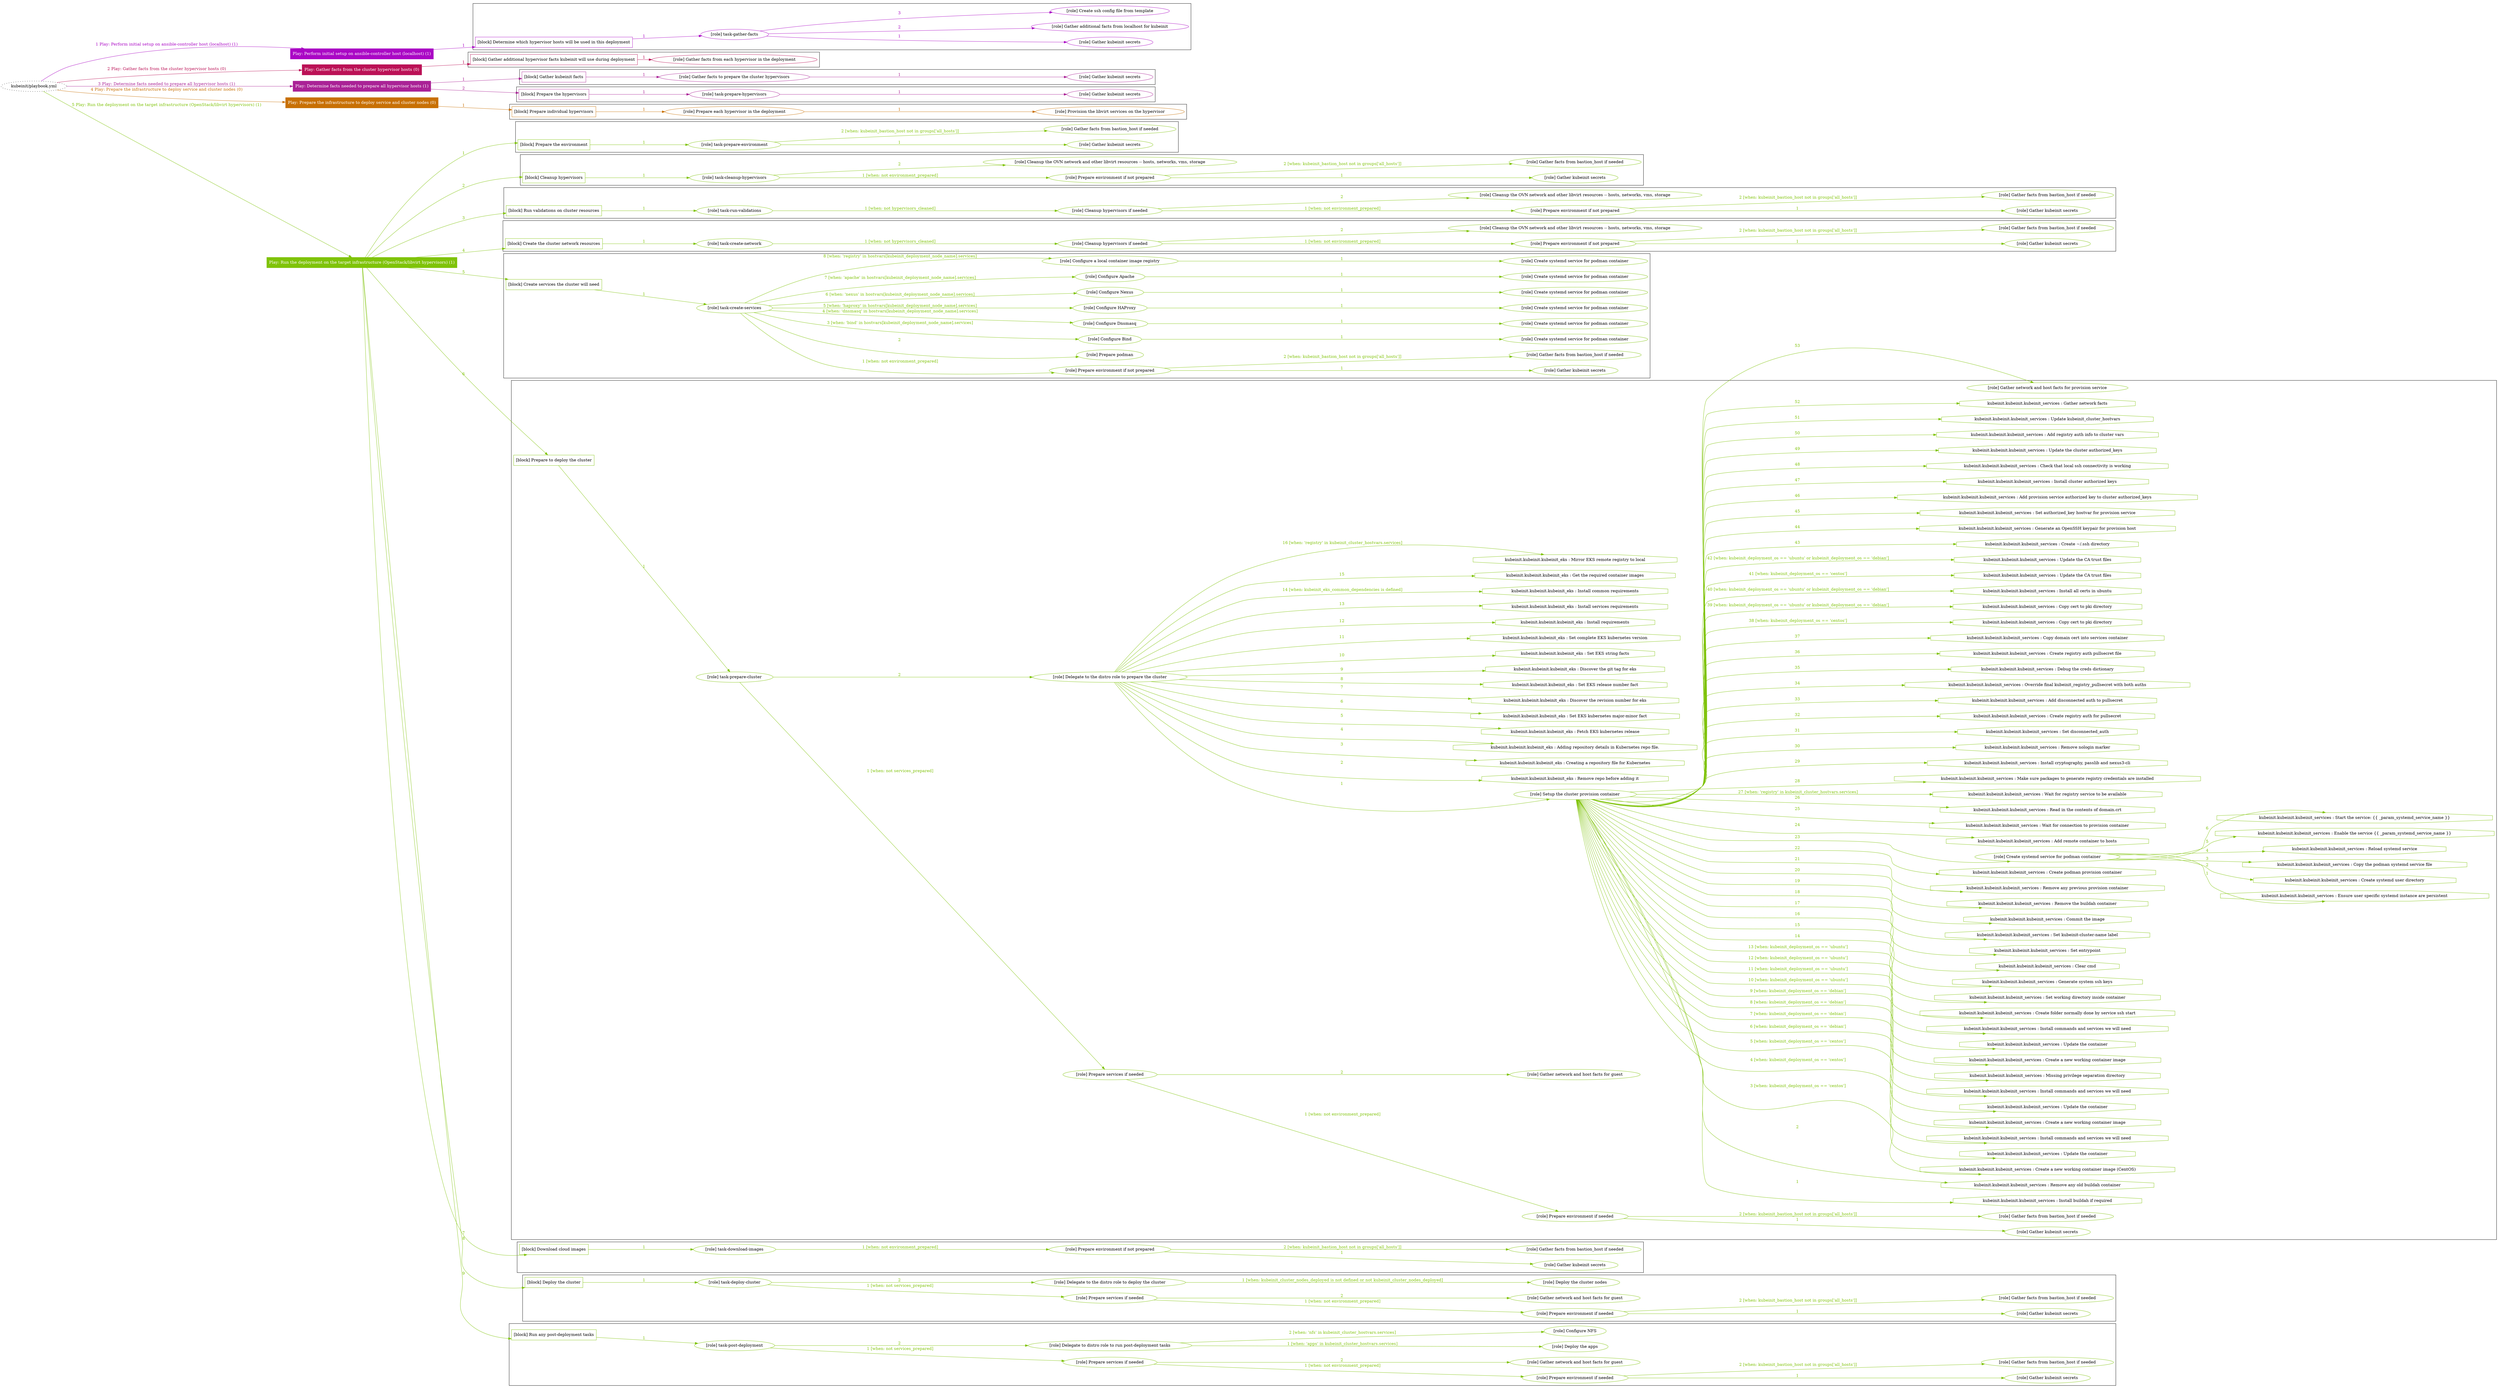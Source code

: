 digraph {
	graph [concentrate=true ordering=in rankdir=LR ratio=fill]
	edge [esep=5 sep=10]
	"kubeinit/playbook.yml" [URL="/home/runner/work/kubeinit/kubeinit/kubeinit/playbook.yml" id=playbook_6dc522f6 style=dotted]
	"kubeinit/playbook.yml" -> play_66e0130b [label="1 Play: Perform initial setup on ansible-controller host (localhost) (1)" color="#aa07c5" fontcolor="#aa07c5" id=edge_play_66e0130b labeltooltip="1 Play: Perform initial setup on ansible-controller host (localhost) (1)" tooltip="1 Play: Perform initial setup on ansible-controller host (localhost) (1)"]
	subgraph "Play: Perform initial setup on ansible-controller host (localhost) (1)" {
		play_66e0130b [label="Play: Perform initial setup on ansible-controller host (localhost) (1)" URL="/home/runner/work/kubeinit/kubeinit/kubeinit/playbook.yml" color="#aa07c5" fontcolor="#ffffff" id=play_66e0130b shape=box style=filled tooltip=localhost]
		play_66e0130b -> block_34e7fa48 [label=1 color="#aa07c5" fontcolor="#aa07c5" id=edge_block_34e7fa48 labeltooltip=1 tooltip=1]
		subgraph cluster_block_34e7fa48 {
			block_34e7fa48 [label="[block] Determine which hypervisor hosts will be used in this deployment" URL="/home/runner/work/kubeinit/kubeinit/kubeinit/playbook.yml" color="#aa07c5" id=block_34e7fa48 labeltooltip="Determine which hypervisor hosts will be used in this deployment" shape=box tooltip="Determine which hypervisor hosts will be used in this deployment"]
			block_34e7fa48 -> role_ed0b0384 [label="1 " color="#aa07c5" fontcolor="#aa07c5" id=edge_role_ed0b0384 labeltooltip="1 " tooltip="1 "]
			subgraph "task-gather-facts" {
				role_ed0b0384 [label="[role] task-gather-facts" URL="/home/runner/work/kubeinit/kubeinit/kubeinit/playbook.yml" color="#aa07c5" id=role_ed0b0384 tooltip="task-gather-facts"]
				role_ed0b0384 -> role_845fdfff [label="1 " color="#aa07c5" fontcolor="#aa07c5" id=edge_role_845fdfff labeltooltip="1 " tooltip="1 "]
				subgraph "Gather kubeinit secrets" {
					role_845fdfff [label="[role] Gather kubeinit secrets" URL="/home/runner/.ansible/collections/ansible_collections/kubeinit/kubeinit/roles/kubeinit_prepare/tasks/build_hypervisors_group.yml" color="#aa07c5" id=role_845fdfff tooltip="Gather kubeinit secrets"]
				}
				role_ed0b0384 -> role_f049b091 [label="2 " color="#aa07c5" fontcolor="#aa07c5" id=edge_role_f049b091 labeltooltip="2 " tooltip="2 "]
				subgraph "Gather additional facts from localhost for kubeinit" {
					role_f049b091 [label="[role] Gather additional facts from localhost for kubeinit" URL="/home/runner/.ansible/collections/ansible_collections/kubeinit/kubeinit/roles/kubeinit_prepare/tasks/build_hypervisors_group.yml" color="#aa07c5" id=role_f049b091 tooltip="Gather additional facts from localhost for kubeinit"]
				}
				role_ed0b0384 -> role_ab4ba226 [label="3 " color="#aa07c5" fontcolor="#aa07c5" id=edge_role_ab4ba226 labeltooltip="3 " tooltip="3 "]
				subgraph "Create ssh config file from template" {
					role_ab4ba226 [label="[role] Create ssh config file from template" URL="/home/runner/.ansible/collections/ansible_collections/kubeinit/kubeinit/roles/kubeinit_prepare/tasks/build_hypervisors_group.yml" color="#aa07c5" id=role_ab4ba226 tooltip="Create ssh config file from template"]
				}
			}
		}
	}
	"kubeinit/playbook.yml" -> play_5d4d8033 [label="2 Play: Gather facts from the cluster hypervisor hosts (0)" color="#bb1156" fontcolor="#bb1156" id=edge_play_5d4d8033 labeltooltip="2 Play: Gather facts from the cluster hypervisor hosts (0)" tooltip="2 Play: Gather facts from the cluster hypervisor hosts (0)"]
	subgraph "Play: Gather facts from the cluster hypervisor hosts (0)" {
		play_5d4d8033 [label="Play: Gather facts from the cluster hypervisor hosts (0)" URL="/home/runner/work/kubeinit/kubeinit/kubeinit/playbook.yml" color="#bb1156" fontcolor="#ffffff" id=play_5d4d8033 shape=box style=filled tooltip="Play: Gather facts from the cluster hypervisor hosts (0)"]
		play_5d4d8033 -> block_f0a3ab07 [label=1 color="#bb1156" fontcolor="#bb1156" id=edge_block_f0a3ab07 labeltooltip=1 tooltip=1]
		subgraph cluster_block_f0a3ab07 {
			block_f0a3ab07 [label="[block] Gather additional hypervisor facts kubeinit will use during deployment" URL="/home/runner/work/kubeinit/kubeinit/kubeinit/playbook.yml" color="#bb1156" id=block_f0a3ab07 labeltooltip="Gather additional hypervisor facts kubeinit will use during deployment" shape=box tooltip="Gather additional hypervisor facts kubeinit will use during deployment"]
			block_f0a3ab07 -> role_5be3f764 [label="1 " color="#bb1156" fontcolor="#bb1156" id=edge_role_5be3f764 labeltooltip="1 " tooltip="1 "]
			subgraph "Gather facts from each hypervisor in the deployment" {
				role_5be3f764 [label="[role] Gather facts from each hypervisor in the deployment" URL="/home/runner/work/kubeinit/kubeinit/kubeinit/playbook.yml" color="#bb1156" id=role_5be3f764 tooltip="Gather facts from each hypervisor in the deployment"]
			}
		}
	}
	"kubeinit/playbook.yml" -> play_3d7b6694 [label="3 Play: Determine facts needed to prepare all hypervisor hosts (1)" color="#aa2296" fontcolor="#aa2296" id=edge_play_3d7b6694 labeltooltip="3 Play: Determine facts needed to prepare all hypervisor hosts (1)" tooltip="3 Play: Determine facts needed to prepare all hypervisor hosts (1)"]
	subgraph "Play: Determine facts needed to prepare all hypervisor hosts (1)" {
		play_3d7b6694 [label="Play: Determine facts needed to prepare all hypervisor hosts (1)" URL="/home/runner/work/kubeinit/kubeinit/kubeinit/playbook.yml" color="#aa2296" fontcolor="#ffffff" id=play_3d7b6694 shape=box style=filled tooltip=localhost]
		play_3d7b6694 -> block_c9a868af [label=1 color="#aa2296" fontcolor="#aa2296" id=edge_block_c9a868af labeltooltip=1 tooltip=1]
		subgraph cluster_block_c9a868af {
			block_c9a868af [label="[block] Gather kubeinit facts" URL="/home/runner/work/kubeinit/kubeinit/kubeinit/playbook.yml" color="#aa2296" id=block_c9a868af labeltooltip="Gather kubeinit facts" shape=box tooltip="Gather kubeinit facts"]
			block_c9a868af -> role_61903b06 [label="1 " color="#aa2296" fontcolor="#aa2296" id=edge_role_61903b06 labeltooltip="1 " tooltip="1 "]
			subgraph "Gather facts to prepare the cluster hypervisors" {
				role_61903b06 [label="[role] Gather facts to prepare the cluster hypervisors" URL="/home/runner/work/kubeinit/kubeinit/kubeinit/playbook.yml" color="#aa2296" id=role_61903b06 tooltip="Gather facts to prepare the cluster hypervisors"]
				role_61903b06 -> role_e499c3b2 [label="1 " color="#aa2296" fontcolor="#aa2296" id=edge_role_e499c3b2 labeltooltip="1 " tooltip="1 "]
				subgraph "Gather kubeinit secrets" {
					role_e499c3b2 [label="[role] Gather kubeinit secrets" URL="/home/runner/.ansible/collections/ansible_collections/kubeinit/kubeinit/roles/kubeinit_prepare/tasks/gather_kubeinit_facts.yml" color="#aa2296" id=role_e499c3b2 tooltip="Gather kubeinit secrets"]
				}
			}
		}
		play_3d7b6694 -> block_1df0feff [label=2 color="#aa2296" fontcolor="#aa2296" id=edge_block_1df0feff labeltooltip=2 tooltip=2]
		subgraph cluster_block_1df0feff {
			block_1df0feff [label="[block] Prepare the hypervisors" URL="/home/runner/work/kubeinit/kubeinit/kubeinit/playbook.yml" color="#aa2296" id=block_1df0feff labeltooltip="Prepare the hypervisors" shape=box tooltip="Prepare the hypervisors"]
			block_1df0feff -> role_a7073119 [label="1 " color="#aa2296" fontcolor="#aa2296" id=edge_role_a7073119 labeltooltip="1 " tooltip="1 "]
			subgraph "task-prepare-hypervisors" {
				role_a7073119 [label="[role] task-prepare-hypervisors" URL="/home/runner/work/kubeinit/kubeinit/kubeinit/playbook.yml" color="#aa2296" id=role_a7073119 tooltip="task-prepare-hypervisors"]
				role_a7073119 -> role_75766a0d [label="1 " color="#aa2296" fontcolor="#aa2296" id=edge_role_75766a0d labeltooltip="1 " tooltip="1 "]
				subgraph "Gather kubeinit secrets" {
					role_75766a0d [label="[role] Gather kubeinit secrets" URL="/home/runner/.ansible/collections/ansible_collections/kubeinit/kubeinit/roles/kubeinit_prepare/tasks/gather_kubeinit_facts.yml" color="#aa2296" id=role_75766a0d tooltip="Gather kubeinit secrets"]
				}
			}
		}
	}
	"kubeinit/playbook.yml" -> play_0e42d8cc [label="4 Play: Prepare the infrastructure to deploy service and cluster nodes (0)" color="#c87004" fontcolor="#c87004" id=edge_play_0e42d8cc labeltooltip="4 Play: Prepare the infrastructure to deploy service and cluster nodes (0)" tooltip="4 Play: Prepare the infrastructure to deploy service and cluster nodes (0)"]
	subgraph "Play: Prepare the infrastructure to deploy service and cluster nodes (0)" {
		play_0e42d8cc [label="Play: Prepare the infrastructure to deploy service and cluster nodes (0)" URL="/home/runner/work/kubeinit/kubeinit/kubeinit/playbook.yml" color="#c87004" fontcolor="#ffffff" id=play_0e42d8cc shape=box style=filled tooltip="Play: Prepare the infrastructure to deploy service and cluster nodes (0)"]
		play_0e42d8cc -> block_53fb4c84 [label=1 color="#c87004" fontcolor="#c87004" id=edge_block_53fb4c84 labeltooltip=1 tooltip=1]
		subgraph cluster_block_53fb4c84 {
			block_53fb4c84 [label="[block] Prepare individual hypervisors" URL="/home/runner/work/kubeinit/kubeinit/kubeinit/playbook.yml" color="#c87004" id=block_53fb4c84 labeltooltip="Prepare individual hypervisors" shape=box tooltip="Prepare individual hypervisors"]
			block_53fb4c84 -> role_029bc0b2 [label="1 " color="#c87004" fontcolor="#c87004" id=edge_role_029bc0b2 labeltooltip="1 " tooltip="1 "]
			subgraph "Prepare each hypervisor in the deployment" {
				role_029bc0b2 [label="[role] Prepare each hypervisor in the deployment" URL="/home/runner/work/kubeinit/kubeinit/kubeinit/playbook.yml" color="#c87004" id=role_029bc0b2 tooltip="Prepare each hypervisor in the deployment"]
				role_029bc0b2 -> role_a6abe1bf [label="1 " color="#c87004" fontcolor="#c87004" id=edge_role_a6abe1bf labeltooltip="1 " tooltip="1 "]
				subgraph "Provision the libvirt services on the hypervisor" {
					role_a6abe1bf [label="[role] Provision the libvirt services on the hypervisor" URL="/home/runner/.ansible/collections/ansible_collections/kubeinit/kubeinit/roles/kubeinit_prepare/tasks/prepare_hypervisor.yml" color="#c87004" id=role_a6abe1bf tooltip="Provision the libvirt services on the hypervisor"]
				}
			}
		}
	}
	"kubeinit/playbook.yml" -> play_c82834dc [label="5 Play: Run the deployment on the target infrastructure (OpenStack/libvirt hypervisors) (1)" color="#7fc309" fontcolor="#7fc309" id=edge_play_c82834dc labeltooltip="5 Play: Run the deployment on the target infrastructure (OpenStack/libvirt hypervisors) (1)" tooltip="5 Play: Run the deployment on the target infrastructure (OpenStack/libvirt hypervisors) (1)"]
	subgraph "Play: Run the deployment on the target infrastructure (OpenStack/libvirt hypervisors) (1)" {
		play_c82834dc [label="Play: Run the deployment on the target infrastructure (OpenStack/libvirt hypervisors) (1)" URL="/home/runner/work/kubeinit/kubeinit/kubeinit/playbook.yml" color="#7fc309" fontcolor="#ffffff" id=play_c82834dc shape=box style=filled tooltip=localhost]
		play_c82834dc -> block_38a57885 [label=1 color="#7fc309" fontcolor="#7fc309" id=edge_block_38a57885 labeltooltip=1 tooltip=1]
		subgraph cluster_block_38a57885 {
			block_38a57885 [label="[block] Prepare the environment" URL="/home/runner/work/kubeinit/kubeinit/kubeinit/playbook.yml" color="#7fc309" id=block_38a57885 labeltooltip="Prepare the environment" shape=box tooltip="Prepare the environment"]
			block_38a57885 -> role_5457fa00 [label="1 " color="#7fc309" fontcolor="#7fc309" id=edge_role_5457fa00 labeltooltip="1 " tooltip="1 "]
			subgraph "task-prepare-environment" {
				role_5457fa00 [label="[role] task-prepare-environment" URL="/home/runner/work/kubeinit/kubeinit/kubeinit/playbook.yml" color="#7fc309" id=role_5457fa00 tooltip="task-prepare-environment"]
				role_5457fa00 -> role_0f77de0b [label="1 " color="#7fc309" fontcolor="#7fc309" id=edge_role_0f77de0b labeltooltip="1 " tooltip="1 "]
				subgraph "Gather kubeinit secrets" {
					role_0f77de0b [label="[role] Gather kubeinit secrets" URL="/home/runner/.ansible/collections/ansible_collections/kubeinit/kubeinit/roles/kubeinit_prepare/tasks/gather_kubeinit_facts.yml" color="#7fc309" id=role_0f77de0b tooltip="Gather kubeinit secrets"]
				}
				role_5457fa00 -> role_3ba2413c [label="2 [when: kubeinit_bastion_host not in groups['all_hosts']]" color="#7fc309" fontcolor="#7fc309" id=edge_role_3ba2413c labeltooltip="2 [when: kubeinit_bastion_host not in groups['all_hosts']]" tooltip="2 [when: kubeinit_bastion_host not in groups['all_hosts']]"]
				subgraph "Gather facts from bastion_host if needed" {
					role_3ba2413c [label="[role] Gather facts from bastion_host if needed" URL="/home/runner/.ansible/collections/ansible_collections/kubeinit/kubeinit/roles/kubeinit_prepare/tasks/main.yml" color="#7fc309" id=role_3ba2413c tooltip="Gather facts from bastion_host if needed"]
				}
			}
		}
		play_c82834dc -> block_1bdf0ecd [label=2 color="#7fc309" fontcolor="#7fc309" id=edge_block_1bdf0ecd labeltooltip=2 tooltip=2]
		subgraph cluster_block_1bdf0ecd {
			block_1bdf0ecd [label="[block] Cleanup hypervisors" URL="/home/runner/work/kubeinit/kubeinit/kubeinit/playbook.yml" color="#7fc309" id=block_1bdf0ecd labeltooltip="Cleanup hypervisors" shape=box tooltip="Cleanup hypervisors"]
			block_1bdf0ecd -> role_e2fac3c3 [label="1 " color="#7fc309" fontcolor="#7fc309" id=edge_role_e2fac3c3 labeltooltip="1 " tooltip="1 "]
			subgraph "task-cleanup-hypervisors" {
				role_e2fac3c3 [label="[role] task-cleanup-hypervisors" URL="/home/runner/work/kubeinit/kubeinit/kubeinit/playbook.yml" color="#7fc309" id=role_e2fac3c3 tooltip="task-cleanup-hypervisors"]
				role_e2fac3c3 -> role_1008a5f4 [label="1 [when: not environment_prepared]" color="#7fc309" fontcolor="#7fc309" id=edge_role_1008a5f4 labeltooltip="1 [when: not environment_prepared]" tooltip="1 [when: not environment_prepared]"]
				subgraph "Prepare environment if not prepared" {
					role_1008a5f4 [label="[role] Prepare environment if not prepared" URL="/home/runner/.ansible/collections/ansible_collections/kubeinit/kubeinit/roles/kubeinit_libvirt/tasks/cleanup_hypervisors.yml" color="#7fc309" id=role_1008a5f4 tooltip="Prepare environment if not prepared"]
					role_1008a5f4 -> role_b238a50a [label="1 " color="#7fc309" fontcolor="#7fc309" id=edge_role_b238a50a labeltooltip="1 " tooltip="1 "]
					subgraph "Gather kubeinit secrets" {
						role_b238a50a [label="[role] Gather kubeinit secrets" URL="/home/runner/.ansible/collections/ansible_collections/kubeinit/kubeinit/roles/kubeinit_prepare/tasks/gather_kubeinit_facts.yml" color="#7fc309" id=role_b238a50a tooltip="Gather kubeinit secrets"]
					}
					role_1008a5f4 -> role_1b34a056 [label="2 [when: kubeinit_bastion_host not in groups['all_hosts']]" color="#7fc309" fontcolor="#7fc309" id=edge_role_1b34a056 labeltooltip="2 [when: kubeinit_bastion_host not in groups['all_hosts']]" tooltip="2 [when: kubeinit_bastion_host not in groups['all_hosts']]"]
					subgraph "Gather facts from bastion_host if needed" {
						role_1b34a056 [label="[role] Gather facts from bastion_host if needed" URL="/home/runner/.ansible/collections/ansible_collections/kubeinit/kubeinit/roles/kubeinit_prepare/tasks/main.yml" color="#7fc309" id=role_1b34a056 tooltip="Gather facts from bastion_host if needed"]
					}
				}
				role_e2fac3c3 -> role_2814736a [label="2 " color="#7fc309" fontcolor="#7fc309" id=edge_role_2814736a labeltooltip="2 " tooltip="2 "]
				subgraph "Cleanup the OVN network and other libvirt resources -- hosts, networks, vms, storage" {
					role_2814736a [label="[role] Cleanup the OVN network and other libvirt resources -- hosts, networks, vms, storage" URL="/home/runner/.ansible/collections/ansible_collections/kubeinit/kubeinit/roles/kubeinit_libvirt/tasks/cleanup_hypervisors.yml" color="#7fc309" id=role_2814736a tooltip="Cleanup the OVN network and other libvirt resources -- hosts, networks, vms, storage"]
				}
			}
		}
		play_c82834dc -> block_cec489f3 [label=3 color="#7fc309" fontcolor="#7fc309" id=edge_block_cec489f3 labeltooltip=3 tooltip=3]
		subgraph cluster_block_cec489f3 {
			block_cec489f3 [label="[block] Run validations on cluster resources" URL="/home/runner/work/kubeinit/kubeinit/kubeinit/playbook.yml" color="#7fc309" id=block_cec489f3 labeltooltip="Run validations on cluster resources" shape=box tooltip="Run validations on cluster resources"]
			block_cec489f3 -> role_a10b3393 [label="1 " color="#7fc309" fontcolor="#7fc309" id=edge_role_a10b3393 labeltooltip="1 " tooltip="1 "]
			subgraph "task-run-validations" {
				role_a10b3393 [label="[role] task-run-validations" URL="/home/runner/work/kubeinit/kubeinit/kubeinit/playbook.yml" color="#7fc309" id=role_a10b3393 tooltip="task-run-validations"]
				role_a10b3393 -> role_8144634f [label="1 [when: not hypervisors_cleaned]" color="#7fc309" fontcolor="#7fc309" id=edge_role_8144634f labeltooltip="1 [when: not hypervisors_cleaned]" tooltip="1 [when: not hypervisors_cleaned]"]
				subgraph "Cleanup hypervisors if needed" {
					role_8144634f [label="[role] Cleanup hypervisors if needed" URL="/home/runner/.ansible/collections/ansible_collections/kubeinit/kubeinit/roles/kubeinit_validations/tasks/main.yml" color="#7fc309" id=role_8144634f tooltip="Cleanup hypervisors if needed"]
					role_8144634f -> role_c91119ba [label="1 [when: not environment_prepared]" color="#7fc309" fontcolor="#7fc309" id=edge_role_c91119ba labeltooltip="1 [when: not environment_prepared]" tooltip="1 [when: not environment_prepared]"]
					subgraph "Prepare environment if not prepared" {
						role_c91119ba [label="[role] Prepare environment if not prepared" URL="/home/runner/.ansible/collections/ansible_collections/kubeinit/kubeinit/roles/kubeinit_libvirt/tasks/cleanup_hypervisors.yml" color="#7fc309" id=role_c91119ba tooltip="Prepare environment if not prepared"]
						role_c91119ba -> role_09011b83 [label="1 " color="#7fc309" fontcolor="#7fc309" id=edge_role_09011b83 labeltooltip="1 " tooltip="1 "]
						subgraph "Gather kubeinit secrets" {
							role_09011b83 [label="[role] Gather kubeinit secrets" URL="/home/runner/.ansible/collections/ansible_collections/kubeinit/kubeinit/roles/kubeinit_prepare/tasks/gather_kubeinit_facts.yml" color="#7fc309" id=role_09011b83 tooltip="Gather kubeinit secrets"]
						}
						role_c91119ba -> role_5c95dae4 [label="2 [when: kubeinit_bastion_host not in groups['all_hosts']]" color="#7fc309" fontcolor="#7fc309" id=edge_role_5c95dae4 labeltooltip="2 [when: kubeinit_bastion_host not in groups['all_hosts']]" tooltip="2 [when: kubeinit_bastion_host not in groups['all_hosts']]"]
						subgraph "Gather facts from bastion_host if needed" {
							role_5c95dae4 [label="[role] Gather facts from bastion_host if needed" URL="/home/runner/.ansible/collections/ansible_collections/kubeinit/kubeinit/roles/kubeinit_prepare/tasks/main.yml" color="#7fc309" id=role_5c95dae4 tooltip="Gather facts from bastion_host if needed"]
						}
					}
					role_8144634f -> role_c37db1bb [label="2 " color="#7fc309" fontcolor="#7fc309" id=edge_role_c37db1bb labeltooltip="2 " tooltip="2 "]
					subgraph "Cleanup the OVN network and other libvirt resources -- hosts, networks, vms, storage" {
						role_c37db1bb [label="[role] Cleanup the OVN network and other libvirt resources -- hosts, networks, vms, storage" URL="/home/runner/.ansible/collections/ansible_collections/kubeinit/kubeinit/roles/kubeinit_libvirt/tasks/cleanup_hypervisors.yml" color="#7fc309" id=role_c37db1bb tooltip="Cleanup the OVN network and other libvirt resources -- hosts, networks, vms, storage"]
					}
				}
			}
		}
		play_c82834dc -> block_da6d7c13 [label=4 color="#7fc309" fontcolor="#7fc309" id=edge_block_da6d7c13 labeltooltip=4 tooltip=4]
		subgraph cluster_block_da6d7c13 {
			block_da6d7c13 [label="[block] Create the cluster network resources" URL="/home/runner/work/kubeinit/kubeinit/kubeinit/playbook.yml" color="#7fc309" id=block_da6d7c13 labeltooltip="Create the cluster network resources" shape=box tooltip="Create the cluster network resources"]
			block_da6d7c13 -> role_82a0cb18 [label="1 " color="#7fc309" fontcolor="#7fc309" id=edge_role_82a0cb18 labeltooltip="1 " tooltip="1 "]
			subgraph "task-create-network" {
				role_82a0cb18 [label="[role] task-create-network" URL="/home/runner/work/kubeinit/kubeinit/kubeinit/playbook.yml" color="#7fc309" id=role_82a0cb18 tooltip="task-create-network"]
				role_82a0cb18 -> role_78f99e75 [label="1 [when: not hypervisors_cleaned]" color="#7fc309" fontcolor="#7fc309" id=edge_role_78f99e75 labeltooltip="1 [when: not hypervisors_cleaned]" tooltip="1 [when: not hypervisors_cleaned]"]
				subgraph "Cleanup hypervisors if needed" {
					role_78f99e75 [label="[role] Cleanup hypervisors if needed" URL="/home/runner/.ansible/collections/ansible_collections/kubeinit/kubeinit/roles/kubeinit_libvirt/tasks/create_network.yml" color="#7fc309" id=role_78f99e75 tooltip="Cleanup hypervisors if needed"]
					role_78f99e75 -> role_e6844c97 [label="1 [when: not environment_prepared]" color="#7fc309" fontcolor="#7fc309" id=edge_role_e6844c97 labeltooltip="1 [when: not environment_prepared]" tooltip="1 [when: not environment_prepared]"]
					subgraph "Prepare environment if not prepared" {
						role_e6844c97 [label="[role] Prepare environment if not prepared" URL="/home/runner/.ansible/collections/ansible_collections/kubeinit/kubeinit/roles/kubeinit_libvirt/tasks/cleanup_hypervisors.yml" color="#7fc309" id=role_e6844c97 tooltip="Prepare environment if not prepared"]
						role_e6844c97 -> role_5385a63b [label="1 " color="#7fc309" fontcolor="#7fc309" id=edge_role_5385a63b labeltooltip="1 " tooltip="1 "]
						subgraph "Gather kubeinit secrets" {
							role_5385a63b [label="[role] Gather kubeinit secrets" URL="/home/runner/.ansible/collections/ansible_collections/kubeinit/kubeinit/roles/kubeinit_prepare/tasks/gather_kubeinit_facts.yml" color="#7fc309" id=role_5385a63b tooltip="Gather kubeinit secrets"]
						}
						role_e6844c97 -> role_366e81cd [label="2 [when: kubeinit_bastion_host not in groups['all_hosts']]" color="#7fc309" fontcolor="#7fc309" id=edge_role_366e81cd labeltooltip="2 [when: kubeinit_bastion_host not in groups['all_hosts']]" tooltip="2 [when: kubeinit_bastion_host not in groups['all_hosts']]"]
						subgraph "Gather facts from bastion_host if needed" {
							role_366e81cd [label="[role] Gather facts from bastion_host if needed" URL="/home/runner/.ansible/collections/ansible_collections/kubeinit/kubeinit/roles/kubeinit_prepare/tasks/main.yml" color="#7fc309" id=role_366e81cd tooltip="Gather facts from bastion_host if needed"]
						}
					}
					role_78f99e75 -> role_bdb2ba59 [label="2 " color="#7fc309" fontcolor="#7fc309" id=edge_role_bdb2ba59 labeltooltip="2 " tooltip="2 "]
					subgraph "Cleanup the OVN network and other libvirt resources -- hosts, networks, vms, storage" {
						role_bdb2ba59 [label="[role] Cleanup the OVN network and other libvirt resources -- hosts, networks, vms, storage" URL="/home/runner/.ansible/collections/ansible_collections/kubeinit/kubeinit/roles/kubeinit_libvirt/tasks/cleanup_hypervisors.yml" color="#7fc309" id=role_bdb2ba59 tooltip="Cleanup the OVN network and other libvirt resources -- hosts, networks, vms, storage"]
					}
				}
			}
		}
		play_c82834dc -> block_1ad28818 [label=5 color="#7fc309" fontcolor="#7fc309" id=edge_block_1ad28818 labeltooltip=5 tooltip=5]
		subgraph cluster_block_1ad28818 {
			block_1ad28818 [label="[block] Create services the cluster will need" URL="/home/runner/work/kubeinit/kubeinit/kubeinit/playbook.yml" color="#7fc309" id=block_1ad28818 labeltooltip="Create services the cluster will need" shape=box tooltip="Create services the cluster will need"]
			block_1ad28818 -> role_c618f520 [label="1 " color="#7fc309" fontcolor="#7fc309" id=edge_role_c618f520 labeltooltip="1 " tooltip="1 "]
			subgraph "task-create-services" {
				role_c618f520 [label="[role] task-create-services" URL="/home/runner/work/kubeinit/kubeinit/kubeinit/playbook.yml" color="#7fc309" id=role_c618f520 tooltip="task-create-services"]
				role_c618f520 -> role_f2fad687 [label="1 [when: not environment_prepared]" color="#7fc309" fontcolor="#7fc309" id=edge_role_f2fad687 labeltooltip="1 [when: not environment_prepared]" tooltip="1 [when: not environment_prepared]"]
				subgraph "Prepare environment if not prepared" {
					role_f2fad687 [label="[role] Prepare environment if not prepared" URL="/home/runner/.ansible/collections/ansible_collections/kubeinit/kubeinit/roles/kubeinit_services/tasks/main.yml" color="#7fc309" id=role_f2fad687 tooltip="Prepare environment if not prepared"]
					role_f2fad687 -> role_6fdd4bc9 [label="1 " color="#7fc309" fontcolor="#7fc309" id=edge_role_6fdd4bc9 labeltooltip="1 " tooltip="1 "]
					subgraph "Gather kubeinit secrets" {
						role_6fdd4bc9 [label="[role] Gather kubeinit secrets" URL="/home/runner/.ansible/collections/ansible_collections/kubeinit/kubeinit/roles/kubeinit_prepare/tasks/gather_kubeinit_facts.yml" color="#7fc309" id=role_6fdd4bc9 tooltip="Gather kubeinit secrets"]
					}
					role_f2fad687 -> role_9a6f63b1 [label="2 [when: kubeinit_bastion_host not in groups['all_hosts']]" color="#7fc309" fontcolor="#7fc309" id=edge_role_9a6f63b1 labeltooltip="2 [when: kubeinit_bastion_host not in groups['all_hosts']]" tooltip="2 [when: kubeinit_bastion_host not in groups['all_hosts']]"]
					subgraph "Gather facts from bastion_host if needed" {
						role_9a6f63b1 [label="[role] Gather facts from bastion_host if needed" URL="/home/runner/.ansible/collections/ansible_collections/kubeinit/kubeinit/roles/kubeinit_prepare/tasks/main.yml" color="#7fc309" id=role_9a6f63b1 tooltip="Gather facts from bastion_host if needed"]
					}
				}
				role_c618f520 -> role_2fbafcb6 [label="2 " color="#7fc309" fontcolor="#7fc309" id=edge_role_2fbafcb6 labeltooltip="2 " tooltip="2 "]
				subgraph "Prepare podman" {
					role_2fbafcb6 [label="[role] Prepare podman" URL="/home/runner/.ansible/collections/ansible_collections/kubeinit/kubeinit/roles/kubeinit_services/tasks/00_create_service_pod.yml" color="#7fc309" id=role_2fbafcb6 tooltip="Prepare podman"]
				}
				role_c618f520 -> role_d77fe74b [label="3 [when: 'bind' in hostvars[kubeinit_deployment_node_name].services]" color="#7fc309" fontcolor="#7fc309" id=edge_role_d77fe74b labeltooltip="3 [when: 'bind' in hostvars[kubeinit_deployment_node_name].services]" tooltip="3 [when: 'bind' in hostvars[kubeinit_deployment_node_name].services]"]
				subgraph "Configure Bind" {
					role_d77fe74b [label="[role] Configure Bind" URL="/home/runner/.ansible/collections/ansible_collections/kubeinit/kubeinit/roles/kubeinit_services/tasks/start_services_containers.yml" color="#7fc309" id=role_d77fe74b tooltip="Configure Bind"]
					role_d77fe74b -> role_12341d4c [label="1 " color="#7fc309" fontcolor="#7fc309" id=edge_role_12341d4c labeltooltip="1 " tooltip="1 "]
					subgraph "Create systemd service for podman container" {
						role_12341d4c [label="[role] Create systemd service for podman container" URL="/home/runner/.ansible/collections/ansible_collections/kubeinit/kubeinit/roles/kubeinit_bind/tasks/main.yml" color="#7fc309" id=role_12341d4c tooltip="Create systemd service for podman container"]
					}
				}
				role_c618f520 -> role_ef0a4ca1 [label="4 [when: 'dnsmasq' in hostvars[kubeinit_deployment_node_name].services]" color="#7fc309" fontcolor="#7fc309" id=edge_role_ef0a4ca1 labeltooltip="4 [when: 'dnsmasq' in hostvars[kubeinit_deployment_node_name].services]" tooltip="4 [when: 'dnsmasq' in hostvars[kubeinit_deployment_node_name].services]"]
				subgraph "Configure Dnsmasq" {
					role_ef0a4ca1 [label="[role] Configure Dnsmasq" URL="/home/runner/.ansible/collections/ansible_collections/kubeinit/kubeinit/roles/kubeinit_services/tasks/start_services_containers.yml" color="#7fc309" id=role_ef0a4ca1 tooltip="Configure Dnsmasq"]
					role_ef0a4ca1 -> role_a38576a7 [label="1 " color="#7fc309" fontcolor="#7fc309" id=edge_role_a38576a7 labeltooltip="1 " tooltip="1 "]
					subgraph "Create systemd service for podman container" {
						role_a38576a7 [label="[role] Create systemd service for podman container" URL="/home/runner/.ansible/collections/ansible_collections/kubeinit/kubeinit/roles/kubeinit_dnsmasq/tasks/main.yml" color="#7fc309" id=role_a38576a7 tooltip="Create systemd service for podman container"]
					}
				}
				role_c618f520 -> role_5eaf0a78 [label="5 [when: 'haproxy' in hostvars[kubeinit_deployment_node_name].services]" color="#7fc309" fontcolor="#7fc309" id=edge_role_5eaf0a78 labeltooltip="5 [when: 'haproxy' in hostvars[kubeinit_deployment_node_name].services]" tooltip="5 [when: 'haproxy' in hostvars[kubeinit_deployment_node_name].services]"]
				subgraph "Configure HAProxy" {
					role_5eaf0a78 [label="[role] Configure HAProxy" URL="/home/runner/.ansible/collections/ansible_collections/kubeinit/kubeinit/roles/kubeinit_services/tasks/start_services_containers.yml" color="#7fc309" id=role_5eaf0a78 tooltip="Configure HAProxy"]
					role_5eaf0a78 -> role_19be178b [label="1 " color="#7fc309" fontcolor="#7fc309" id=edge_role_19be178b labeltooltip="1 " tooltip="1 "]
					subgraph "Create systemd service for podman container" {
						role_19be178b [label="[role] Create systemd service for podman container" URL="/home/runner/.ansible/collections/ansible_collections/kubeinit/kubeinit/roles/kubeinit_haproxy/tasks/main.yml" color="#7fc309" id=role_19be178b tooltip="Create systemd service for podman container"]
					}
				}
				role_c618f520 -> role_870626fe [label="6 [when: 'nexus' in hostvars[kubeinit_deployment_node_name].services]" color="#7fc309" fontcolor="#7fc309" id=edge_role_870626fe labeltooltip="6 [when: 'nexus' in hostvars[kubeinit_deployment_node_name].services]" tooltip="6 [when: 'nexus' in hostvars[kubeinit_deployment_node_name].services]"]
				subgraph "Configure Nexus" {
					role_870626fe [label="[role] Configure Nexus" URL="/home/runner/.ansible/collections/ansible_collections/kubeinit/kubeinit/roles/kubeinit_services/tasks/start_services_containers.yml" color="#7fc309" id=role_870626fe tooltip="Configure Nexus"]
					role_870626fe -> role_e11d4dc2 [label="1 " color="#7fc309" fontcolor="#7fc309" id=edge_role_e11d4dc2 labeltooltip="1 " tooltip="1 "]
					subgraph "Create systemd service for podman container" {
						role_e11d4dc2 [label="[role] Create systemd service for podman container" URL="/home/runner/.ansible/collections/ansible_collections/kubeinit/kubeinit/roles/kubeinit_nexus/tasks/main.yml" color="#7fc309" id=role_e11d4dc2 tooltip="Create systemd service for podman container"]
					}
				}
				role_c618f520 -> role_69137e58 [label="7 [when: 'apache' in hostvars[kubeinit_deployment_node_name].services]" color="#7fc309" fontcolor="#7fc309" id=edge_role_69137e58 labeltooltip="7 [when: 'apache' in hostvars[kubeinit_deployment_node_name].services]" tooltip="7 [when: 'apache' in hostvars[kubeinit_deployment_node_name].services]"]
				subgraph "Configure Apache" {
					role_69137e58 [label="[role] Configure Apache" URL="/home/runner/.ansible/collections/ansible_collections/kubeinit/kubeinit/roles/kubeinit_services/tasks/start_services_containers.yml" color="#7fc309" id=role_69137e58 tooltip="Configure Apache"]
					role_69137e58 -> role_507cf822 [label="1 " color="#7fc309" fontcolor="#7fc309" id=edge_role_507cf822 labeltooltip="1 " tooltip="1 "]
					subgraph "Create systemd service for podman container" {
						role_507cf822 [label="[role] Create systemd service for podman container" URL="/home/runner/.ansible/collections/ansible_collections/kubeinit/kubeinit/roles/kubeinit_apache/tasks/main.yml" color="#7fc309" id=role_507cf822 tooltip="Create systemd service for podman container"]
					}
				}
				role_c618f520 -> role_7c93a1e4 [label="8 [when: 'registry' in hostvars[kubeinit_deployment_node_name].services]" color="#7fc309" fontcolor="#7fc309" id=edge_role_7c93a1e4 labeltooltip="8 [when: 'registry' in hostvars[kubeinit_deployment_node_name].services]" tooltip="8 [when: 'registry' in hostvars[kubeinit_deployment_node_name].services]"]
				subgraph "Configure a local container image registry" {
					role_7c93a1e4 [label="[role] Configure a local container image registry" URL="/home/runner/.ansible/collections/ansible_collections/kubeinit/kubeinit/roles/kubeinit_services/tasks/start_services_containers.yml" color="#7fc309" id=role_7c93a1e4 tooltip="Configure a local container image registry"]
					role_7c93a1e4 -> role_78c23cc1 [label="1 " color="#7fc309" fontcolor="#7fc309" id=edge_role_78c23cc1 labeltooltip="1 " tooltip="1 "]
					subgraph "Create systemd service for podman container" {
						role_78c23cc1 [label="[role] Create systemd service for podman container" URL="/home/runner/.ansible/collections/ansible_collections/kubeinit/kubeinit/roles/kubeinit_registry/tasks/main.yml" color="#7fc309" id=role_78c23cc1 tooltip="Create systemd service for podman container"]
					}
				}
			}
		}
		play_c82834dc -> block_d3e2a871 [label=6 color="#7fc309" fontcolor="#7fc309" id=edge_block_d3e2a871 labeltooltip=6 tooltip=6]
		subgraph cluster_block_d3e2a871 {
			block_d3e2a871 [label="[block] Prepare to deploy the cluster" URL="/home/runner/work/kubeinit/kubeinit/kubeinit/playbook.yml" color="#7fc309" id=block_d3e2a871 labeltooltip="Prepare to deploy the cluster" shape=box tooltip="Prepare to deploy the cluster"]
			block_d3e2a871 -> role_f69ef629 [label="1 " color="#7fc309" fontcolor="#7fc309" id=edge_role_f69ef629 labeltooltip="1 " tooltip="1 "]
			subgraph "task-prepare-cluster" {
				role_f69ef629 [label="[role] task-prepare-cluster" URL="/home/runner/work/kubeinit/kubeinit/kubeinit/playbook.yml" color="#7fc309" id=role_f69ef629 tooltip="task-prepare-cluster"]
				role_f69ef629 -> role_2fca4988 [label="1 [when: not services_prepared]" color="#7fc309" fontcolor="#7fc309" id=edge_role_2fca4988 labeltooltip="1 [when: not services_prepared]" tooltip="1 [when: not services_prepared]"]
				subgraph "Prepare services if needed" {
					role_2fca4988 [label="[role] Prepare services if needed" URL="/home/runner/.ansible/collections/ansible_collections/kubeinit/kubeinit/roles/kubeinit_prepare/tasks/prepare_cluster.yml" color="#7fc309" id=role_2fca4988 tooltip="Prepare services if needed"]
					role_2fca4988 -> role_fb19d87c [label="1 [when: not environment_prepared]" color="#7fc309" fontcolor="#7fc309" id=edge_role_fb19d87c labeltooltip="1 [when: not environment_prepared]" tooltip="1 [when: not environment_prepared]"]
					subgraph "Prepare environment if needed" {
						role_fb19d87c [label="[role] Prepare environment if needed" URL="/home/runner/.ansible/collections/ansible_collections/kubeinit/kubeinit/roles/kubeinit_services/tasks/prepare_services.yml" color="#7fc309" id=role_fb19d87c tooltip="Prepare environment if needed"]
						role_fb19d87c -> role_b1bdcb2f [label="1 " color="#7fc309" fontcolor="#7fc309" id=edge_role_b1bdcb2f labeltooltip="1 " tooltip="1 "]
						subgraph "Gather kubeinit secrets" {
							role_b1bdcb2f [label="[role] Gather kubeinit secrets" URL="/home/runner/.ansible/collections/ansible_collections/kubeinit/kubeinit/roles/kubeinit_prepare/tasks/gather_kubeinit_facts.yml" color="#7fc309" id=role_b1bdcb2f tooltip="Gather kubeinit secrets"]
						}
						role_fb19d87c -> role_56ebd5cf [label="2 [when: kubeinit_bastion_host not in groups['all_hosts']]" color="#7fc309" fontcolor="#7fc309" id=edge_role_56ebd5cf labeltooltip="2 [when: kubeinit_bastion_host not in groups['all_hosts']]" tooltip="2 [when: kubeinit_bastion_host not in groups['all_hosts']]"]
						subgraph "Gather facts from bastion_host if needed" {
							role_56ebd5cf [label="[role] Gather facts from bastion_host if needed" URL="/home/runner/.ansible/collections/ansible_collections/kubeinit/kubeinit/roles/kubeinit_prepare/tasks/main.yml" color="#7fc309" id=role_56ebd5cf tooltip="Gather facts from bastion_host if needed"]
						}
					}
					role_2fca4988 -> role_deafdec4 [label="2 " color="#7fc309" fontcolor="#7fc309" id=edge_role_deafdec4 labeltooltip="2 " tooltip="2 "]
					subgraph "Gather network and host facts for guest" {
						role_deafdec4 [label="[role] Gather network and host facts for guest" URL="/home/runner/.ansible/collections/ansible_collections/kubeinit/kubeinit/roles/kubeinit_services/tasks/prepare_services.yml" color="#7fc309" id=role_deafdec4 tooltip="Gather network and host facts for guest"]
					}
				}
				role_f69ef629 -> role_a5da0365 [label="2 " color="#7fc309" fontcolor="#7fc309" id=edge_role_a5da0365 labeltooltip="2 " tooltip="2 "]
				subgraph "Delegate to the distro role to prepare the cluster" {
					role_a5da0365 [label="[role] Delegate to the distro role to prepare the cluster" URL="/home/runner/.ansible/collections/ansible_collections/kubeinit/kubeinit/roles/kubeinit_prepare/tasks/prepare_cluster.yml" color="#7fc309" id=role_a5da0365 tooltip="Delegate to the distro role to prepare the cluster"]
					role_a5da0365 -> role_797638f5 [label="1 " color="#7fc309" fontcolor="#7fc309" id=edge_role_797638f5 labeltooltip="1 " tooltip="1 "]
					subgraph "Setup the cluster provision container" {
						role_797638f5 [label="[role] Setup the cluster provision container" URL="/home/runner/.ansible/collections/ansible_collections/kubeinit/kubeinit/roles/kubeinit_eks/tasks/prepare_cluster.yml" color="#7fc309" id=role_797638f5 tooltip="Setup the cluster provision container"]
						task_8b2c5385 [label="kubeinit.kubeinit.kubeinit_services : Install buildah if required" URL="/home/runner/.ansible/collections/ansible_collections/kubeinit/kubeinit/roles/kubeinit_services/tasks/create_provision_container.yml" color="#7fc309" id=task_8b2c5385 shape=octagon tooltip="kubeinit.kubeinit.kubeinit_services : Install buildah if required"]
						role_797638f5 -> task_8b2c5385 [label="1 " color="#7fc309" fontcolor="#7fc309" id=edge_task_8b2c5385 labeltooltip="1 " tooltip="1 "]
						task_24b65b57 [label="kubeinit.kubeinit.kubeinit_services : Remove any old buildah container" URL="/home/runner/.ansible/collections/ansible_collections/kubeinit/kubeinit/roles/kubeinit_services/tasks/create_provision_container.yml" color="#7fc309" id=task_24b65b57 shape=octagon tooltip="kubeinit.kubeinit.kubeinit_services : Remove any old buildah container"]
						role_797638f5 -> task_24b65b57 [label="2 " color="#7fc309" fontcolor="#7fc309" id=edge_task_24b65b57 labeltooltip="2 " tooltip="2 "]
						task_2af810b1 [label="kubeinit.kubeinit.kubeinit_services : Create a new working container image (CentOS)" URL="/home/runner/.ansible/collections/ansible_collections/kubeinit/kubeinit/roles/kubeinit_services/tasks/create_provision_container.yml" color="#7fc309" id=task_2af810b1 shape=octagon tooltip="kubeinit.kubeinit.kubeinit_services : Create a new working container image (CentOS)"]
						role_797638f5 -> task_2af810b1 [label="3 [when: kubeinit_deployment_os == 'centos']" color="#7fc309" fontcolor="#7fc309" id=edge_task_2af810b1 labeltooltip="3 [when: kubeinit_deployment_os == 'centos']" tooltip="3 [when: kubeinit_deployment_os == 'centos']"]
						task_70c5aa22 [label="kubeinit.kubeinit.kubeinit_services : Update the container" URL="/home/runner/.ansible/collections/ansible_collections/kubeinit/kubeinit/roles/kubeinit_services/tasks/create_provision_container.yml" color="#7fc309" id=task_70c5aa22 shape=octagon tooltip="kubeinit.kubeinit.kubeinit_services : Update the container"]
						role_797638f5 -> task_70c5aa22 [label="4 [when: kubeinit_deployment_os == 'centos']" color="#7fc309" fontcolor="#7fc309" id=edge_task_70c5aa22 labeltooltip="4 [when: kubeinit_deployment_os == 'centos']" tooltip="4 [when: kubeinit_deployment_os == 'centos']"]
						task_87a51a39 [label="kubeinit.kubeinit.kubeinit_services : Install commands and services we will need" URL="/home/runner/.ansible/collections/ansible_collections/kubeinit/kubeinit/roles/kubeinit_services/tasks/create_provision_container.yml" color="#7fc309" id=task_87a51a39 shape=octagon tooltip="kubeinit.kubeinit.kubeinit_services : Install commands and services we will need"]
						role_797638f5 -> task_87a51a39 [label="5 [when: kubeinit_deployment_os == 'centos']" color="#7fc309" fontcolor="#7fc309" id=edge_task_87a51a39 labeltooltip="5 [when: kubeinit_deployment_os == 'centos']" tooltip="5 [when: kubeinit_deployment_os == 'centos']"]
						task_f75a73e1 [label="kubeinit.kubeinit.kubeinit_services : Create a new working container image" URL="/home/runner/.ansible/collections/ansible_collections/kubeinit/kubeinit/roles/kubeinit_services/tasks/create_provision_container.yml" color="#7fc309" id=task_f75a73e1 shape=octagon tooltip="kubeinit.kubeinit.kubeinit_services : Create a new working container image"]
						role_797638f5 -> task_f75a73e1 [label="6 [when: kubeinit_deployment_os == 'debian']" color="#7fc309" fontcolor="#7fc309" id=edge_task_f75a73e1 labeltooltip="6 [when: kubeinit_deployment_os == 'debian']" tooltip="6 [when: kubeinit_deployment_os == 'debian']"]
						task_52b3eb6e [label="kubeinit.kubeinit.kubeinit_services : Update the container" URL="/home/runner/.ansible/collections/ansible_collections/kubeinit/kubeinit/roles/kubeinit_services/tasks/create_provision_container.yml" color="#7fc309" id=task_52b3eb6e shape=octagon tooltip="kubeinit.kubeinit.kubeinit_services : Update the container"]
						role_797638f5 -> task_52b3eb6e [label="7 [when: kubeinit_deployment_os == 'debian']" color="#7fc309" fontcolor="#7fc309" id=edge_task_52b3eb6e labeltooltip="7 [when: kubeinit_deployment_os == 'debian']" tooltip="7 [when: kubeinit_deployment_os == 'debian']"]
						task_04b48a81 [label="kubeinit.kubeinit.kubeinit_services : Install commands and services we will need" URL="/home/runner/.ansible/collections/ansible_collections/kubeinit/kubeinit/roles/kubeinit_services/tasks/create_provision_container.yml" color="#7fc309" id=task_04b48a81 shape=octagon tooltip="kubeinit.kubeinit.kubeinit_services : Install commands and services we will need"]
						role_797638f5 -> task_04b48a81 [label="8 [when: kubeinit_deployment_os == 'debian']" color="#7fc309" fontcolor="#7fc309" id=edge_task_04b48a81 labeltooltip="8 [when: kubeinit_deployment_os == 'debian']" tooltip="8 [when: kubeinit_deployment_os == 'debian']"]
						task_7590531a [label="kubeinit.kubeinit.kubeinit_services : Missing privilege separation directory" URL="/home/runner/.ansible/collections/ansible_collections/kubeinit/kubeinit/roles/kubeinit_services/tasks/create_provision_container.yml" color="#7fc309" id=task_7590531a shape=octagon tooltip="kubeinit.kubeinit.kubeinit_services : Missing privilege separation directory"]
						role_797638f5 -> task_7590531a [label="9 [when: kubeinit_deployment_os == 'debian']" color="#7fc309" fontcolor="#7fc309" id=edge_task_7590531a labeltooltip="9 [when: kubeinit_deployment_os == 'debian']" tooltip="9 [when: kubeinit_deployment_os == 'debian']"]
						task_474bae4c [label="kubeinit.kubeinit.kubeinit_services : Create a new working container image" URL="/home/runner/.ansible/collections/ansible_collections/kubeinit/kubeinit/roles/kubeinit_services/tasks/create_provision_container.yml" color="#7fc309" id=task_474bae4c shape=octagon tooltip="kubeinit.kubeinit.kubeinit_services : Create a new working container image"]
						role_797638f5 -> task_474bae4c [label="10 [when: kubeinit_deployment_os == 'ubuntu']" color="#7fc309" fontcolor="#7fc309" id=edge_task_474bae4c labeltooltip="10 [when: kubeinit_deployment_os == 'ubuntu']" tooltip="10 [when: kubeinit_deployment_os == 'ubuntu']"]
						task_1f171a21 [label="kubeinit.kubeinit.kubeinit_services : Update the container" URL="/home/runner/.ansible/collections/ansible_collections/kubeinit/kubeinit/roles/kubeinit_services/tasks/create_provision_container.yml" color="#7fc309" id=task_1f171a21 shape=octagon tooltip="kubeinit.kubeinit.kubeinit_services : Update the container"]
						role_797638f5 -> task_1f171a21 [label="11 [when: kubeinit_deployment_os == 'ubuntu']" color="#7fc309" fontcolor="#7fc309" id=edge_task_1f171a21 labeltooltip="11 [when: kubeinit_deployment_os == 'ubuntu']" tooltip="11 [when: kubeinit_deployment_os == 'ubuntu']"]
						task_4311d48c [label="kubeinit.kubeinit.kubeinit_services : Install commands and services we will need" URL="/home/runner/.ansible/collections/ansible_collections/kubeinit/kubeinit/roles/kubeinit_services/tasks/create_provision_container.yml" color="#7fc309" id=task_4311d48c shape=octagon tooltip="kubeinit.kubeinit.kubeinit_services : Install commands and services we will need"]
						role_797638f5 -> task_4311d48c [label="12 [when: kubeinit_deployment_os == 'ubuntu']" color="#7fc309" fontcolor="#7fc309" id=edge_task_4311d48c labeltooltip="12 [when: kubeinit_deployment_os == 'ubuntu']" tooltip="12 [when: kubeinit_deployment_os == 'ubuntu']"]
						task_08730c0a [label="kubeinit.kubeinit.kubeinit_services : Create folder normally done by service ssh start" URL="/home/runner/.ansible/collections/ansible_collections/kubeinit/kubeinit/roles/kubeinit_services/tasks/create_provision_container.yml" color="#7fc309" id=task_08730c0a shape=octagon tooltip="kubeinit.kubeinit.kubeinit_services : Create folder normally done by service ssh start"]
						role_797638f5 -> task_08730c0a [label="13 [when: kubeinit_deployment_os == 'ubuntu']" color="#7fc309" fontcolor="#7fc309" id=edge_task_08730c0a labeltooltip="13 [when: kubeinit_deployment_os == 'ubuntu']" tooltip="13 [when: kubeinit_deployment_os == 'ubuntu']"]
						task_3683e009 [label="kubeinit.kubeinit.kubeinit_services : Set working directory inside container" URL="/home/runner/.ansible/collections/ansible_collections/kubeinit/kubeinit/roles/kubeinit_services/tasks/create_provision_container.yml" color="#7fc309" id=task_3683e009 shape=octagon tooltip="kubeinit.kubeinit.kubeinit_services : Set working directory inside container"]
						role_797638f5 -> task_3683e009 [label="14 " color="#7fc309" fontcolor="#7fc309" id=edge_task_3683e009 labeltooltip="14 " tooltip="14 "]
						task_e8fccdd8 [label="kubeinit.kubeinit.kubeinit_services : Generate system ssh keys" URL="/home/runner/.ansible/collections/ansible_collections/kubeinit/kubeinit/roles/kubeinit_services/tasks/create_provision_container.yml" color="#7fc309" id=task_e8fccdd8 shape=octagon tooltip="kubeinit.kubeinit.kubeinit_services : Generate system ssh keys"]
						role_797638f5 -> task_e8fccdd8 [label="15 " color="#7fc309" fontcolor="#7fc309" id=edge_task_e8fccdd8 labeltooltip="15 " tooltip="15 "]
						task_d8488590 [label="kubeinit.kubeinit.kubeinit_services : Clear cmd" URL="/home/runner/.ansible/collections/ansible_collections/kubeinit/kubeinit/roles/kubeinit_services/tasks/create_provision_container.yml" color="#7fc309" id=task_d8488590 shape=octagon tooltip="kubeinit.kubeinit.kubeinit_services : Clear cmd"]
						role_797638f5 -> task_d8488590 [label="16 " color="#7fc309" fontcolor="#7fc309" id=edge_task_d8488590 labeltooltip="16 " tooltip="16 "]
						task_ee95fd76 [label="kubeinit.kubeinit.kubeinit_services : Set entrypoint" URL="/home/runner/.ansible/collections/ansible_collections/kubeinit/kubeinit/roles/kubeinit_services/tasks/create_provision_container.yml" color="#7fc309" id=task_ee95fd76 shape=octagon tooltip="kubeinit.kubeinit.kubeinit_services : Set entrypoint"]
						role_797638f5 -> task_ee95fd76 [label="17 " color="#7fc309" fontcolor="#7fc309" id=edge_task_ee95fd76 labeltooltip="17 " tooltip="17 "]
						task_5bfe85ce [label="kubeinit.kubeinit.kubeinit_services : Set kubeinit-cluster-name label" URL="/home/runner/.ansible/collections/ansible_collections/kubeinit/kubeinit/roles/kubeinit_services/tasks/create_provision_container.yml" color="#7fc309" id=task_5bfe85ce shape=octagon tooltip="kubeinit.kubeinit.kubeinit_services : Set kubeinit-cluster-name label"]
						role_797638f5 -> task_5bfe85ce [label="18 " color="#7fc309" fontcolor="#7fc309" id=edge_task_5bfe85ce labeltooltip="18 " tooltip="18 "]
						task_abdf766d [label="kubeinit.kubeinit.kubeinit_services : Commit the image" URL="/home/runner/.ansible/collections/ansible_collections/kubeinit/kubeinit/roles/kubeinit_services/tasks/create_provision_container.yml" color="#7fc309" id=task_abdf766d shape=octagon tooltip="kubeinit.kubeinit.kubeinit_services : Commit the image"]
						role_797638f5 -> task_abdf766d [label="19 " color="#7fc309" fontcolor="#7fc309" id=edge_task_abdf766d labeltooltip="19 " tooltip="19 "]
						task_29703447 [label="kubeinit.kubeinit.kubeinit_services : Remove the buildah container" URL="/home/runner/.ansible/collections/ansible_collections/kubeinit/kubeinit/roles/kubeinit_services/tasks/create_provision_container.yml" color="#7fc309" id=task_29703447 shape=octagon tooltip="kubeinit.kubeinit.kubeinit_services : Remove the buildah container"]
						role_797638f5 -> task_29703447 [label="20 " color="#7fc309" fontcolor="#7fc309" id=edge_task_29703447 labeltooltip="20 " tooltip="20 "]
						task_b45cd417 [label="kubeinit.kubeinit.kubeinit_services : Remove any previous provision container" URL="/home/runner/.ansible/collections/ansible_collections/kubeinit/kubeinit/roles/kubeinit_services/tasks/create_provision_container.yml" color="#7fc309" id=task_b45cd417 shape=octagon tooltip="kubeinit.kubeinit.kubeinit_services : Remove any previous provision container"]
						role_797638f5 -> task_b45cd417 [label="21 " color="#7fc309" fontcolor="#7fc309" id=edge_task_b45cd417 labeltooltip="21 " tooltip="21 "]
						task_cf4c3d8d [label="kubeinit.kubeinit.kubeinit_services : Create podman provision container" URL="/home/runner/.ansible/collections/ansible_collections/kubeinit/kubeinit/roles/kubeinit_services/tasks/create_provision_container.yml" color="#7fc309" id=task_cf4c3d8d shape=octagon tooltip="kubeinit.kubeinit.kubeinit_services : Create podman provision container"]
						role_797638f5 -> task_cf4c3d8d [label="22 " color="#7fc309" fontcolor="#7fc309" id=edge_task_cf4c3d8d labeltooltip="22 " tooltip="22 "]
						role_797638f5 -> role_86c13d7c [label="23 " color="#7fc309" fontcolor="#7fc309" id=edge_role_86c13d7c labeltooltip="23 " tooltip="23 "]
						subgraph "Create systemd service for podman container" {
							role_86c13d7c [label="[role] Create systemd service for podman container" URL="/home/runner/.ansible/collections/ansible_collections/kubeinit/kubeinit/roles/kubeinit_services/tasks/create_provision_container.yml" color="#7fc309" id=role_86c13d7c tooltip="Create systemd service for podman container"]
							task_fc94e393 [label="kubeinit.kubeinit.kubeinit_services : Ensure user specific systemd instance are persistent" URL="/home/runner/.ansible/collections/ansible_collections/kubeinit/kubeinit/roles/kubeinit_services/tasks/create_managed_service.yml" color="#7fc309" id=task_fc94e393 shape=octagon tooltip="kubeinit.kubeinit.kubeinit_services : Ensure user specific systemd instance are persistent"]
							role_86c13d7c -> task_fc94e393 [label="1 " color="#7fc309" fontcolor="#7fc309" id=edge_task_fc94e393 labeltooltip="1 " tooltip="1 "]
							task_648d4098 [label="kubeinit.kubeinit.kubeinit_services : Create systemd user directory" URL="/home/runner/.ansible/collections/ansible_collections/kubeinit/kubeinit/roles/kubeinit_services/tasks/create_managed_service.yml" color="#7fc309" id=task_648d4098 shape=octagon tooltip="kubeinit.kubeinit.kubeinit_services : Create systemd user directory"]
							role_86c13d7c -> task_648d4098 [label="2 " color="#7fc309" fontcolor="#7fc309" id=edge_task_648d4098 labeltooltip="2 " tooltip="2 "]
							task_f1ed8f56 [label="kubeinit.kubeinit.kubeinit_services : Copy the podman systemd service file" URL="/home/runner/.ansible/collections/ansible_collections/kubeinit/kubeinit/roles/kubeinit_services/tasks/create_managed_service.yml" color="#7fc309" id=task_f1ed8f56 shape=octagon tooltip="kubeinit.kubeinit.kubeinit_services : Copy the podman systemd service file"]
							role_86c13d7c -> task_f1ed8f56 [label="3 " color="#7fc309" fontcolor="#7fc309" id=edge_task_f1ed8f56 labeltooltip="3 " tooltip="3 "]
							task_ab6ad5da [label="kubeinit.kubeinit.kubeinit_services : Reload systemd service" URL="/home/runner/.ansible/collections/ansible_collections/kubeinit/kubeinit/roles/kubeinit_services/tasks/create_managed_service.yml" color="#7fc309" id=task_ab6ad5da shape=octagon tooltip="kubeinit.kubeinit.kubeinit_services : Reload systemd service"]
							role_86c13d7c -> task_ab6ad5da [label="4 " color="#7fc309" fontcolor="#7fc309" id=edge_task_ab6ad5da labeltooltip="4 " tooltip="4 "]
							task_7a15a82e [label="kubeinit.kubeinit.kubeinit_services : Enable the service {{ _param_systemd_service_name }}" URL="/home/runner/.ansible/collections/ansible_collections/kubeinit/kubeinit/roles/kubeinit_services/tasks/create_managed_service.yml" color="#7fc309" id=task_7a15a82e shape=octagon tooltip="kubeinit.kubeinit.kubeinit_services : Enable the service {{ _param_systemd_service_name }}"]
							role_86c13d7c -> task_7a15a82e [label="5 " color="#7fc309" fontcolor="#7fc309" id=edge_task_7a15a82e labeltooltip="5 " tooltip="5 "]
							task_de3ee6bf [label="kubeinit.kubeinit.kubeinit_services : Start the service: {{ _param_systemd_service_name }}" URL="/home/runner/.ansible/collections/ansible_collections/kubeinit/kubeinit/roles/kubeinit_services/tasks/create_managed_service.yml" color="#7fc309" id=task_de3ee6bf shape=octagon tooltip="kubeinit.kubeinit.kubeinit_services : Start the service: {{ _param_systemd_service_name }}"]
							role_86c13d7c -> task_de3ee6bf [label="6 " color="#7fc309" fontcolor="#7fc309" id=edge_task_de3ee6bf labeltooltip="6 " tooltip="6 "]
						}
						task_8d089e7d [label="kubeinit.kubeinit.kubeinit_services : Add remote container to hosts" URL="/home/runner/.ansible/collections/ansible_collections/kubeinit/kubeinit/roles/kubeinit_services/tasks/create_provision_container.yml" color="#7fc309" id=task_8d089e7d shape=octagon tooltip="kubeinit.kubeinit.kubeinit_services : Add remote container to hosts"]
						role_797638f5 -> task_8d089e7d [label="24 " color="#7fc309" fontcolor="#7fc309" id=edge_task_8d089e7d labeltooltip="24 " tooltip="24 "]
						task_11653b30 [label="kubeinit.kubeinit.kubeinit_services : Wait for connection to provision container" URL="/home/runner/.ansible/collections/ansible_collections/kubeinit/kubeinit/roles/kubeinit_services/tasks/create_provision_container.yml" color="#7fc309" id=task_11653b30 shape=octagon tooltip="kubeinit.kubeinit.kubeinit_services : Wait for connection to provision container"]
						role_797638f5 -> task_11653b30 [label="25 " color="#7fc309" fontcolor="#7fc309" id=edge_task_11653b30 labeltooltip="25 " tooltip="25 "]
						task_ef297baf [label="kubeinit.kubeinit.kubeinit_services : Read in the contents of domain.crt" URL="/home/runner/.ansible/collections/ansible_collections/kubeinit/kubeinit/roles/kubeinit_services/tasks/create_provision_container.yml" color="#7fc309" id=task_ef297baf shape=octagon tooltip="kubeinit.kubeinit.kubeinit_services : Read in the contents of domain.crt"]
						role_797638f5 -> task_ef297baf [label="26 " color="#7fc309" fontcolor="#7fc309" id=edge_task_ef297baf labeltooltip="26 " tooltip="26 "]
						task_0829ecd8 [label="kubeinit.kubeinit.kubeinit_services : Wait for registry service to be available" URL="/home/runner/.ansible/collections/ansible_collections/kubeinit/kubeinit/roles/kubeinit_services/tasks/create_provision_container.yml" color="#7fc309" id=task_0829ecd8 shape=octagon tooltip="kubeinit.kubeinit.kubeinit_services : Wait for registry service to be available"]
						role_797638f5 -> task_0829ecd8 [label="27 [when: 'registry' in kubeinit_cluster_hostvars.services]" color="#7fc309" fontcolor="#7fc309" id=edge_task_0829ecd8 labeltooltip="27 [when: 'registry' in kubeinit_cluster_hostvars.services]" tooltip="27 [when: 'registry' in kubeinit_cluster_hostvars.services]"]
						task_37e31af6 [label="kubeinit.kubeinit.kubeinit_services : Make sure packages to generate registry credentials are installed" URL="/home/runner/.ansible/collections/ansible_collections/kubeinit/kubeinit/roles/kubeinit_services/tasks/create_provision_container.yml" color="#7fc309" id=task_37e31af6 shape=octagon tooltip="kubeinit.kubeinit.kubeinit_services : Make sure packages to generate registry credentials are installed"]
						role_797638f5 -> task_37e31af6 [label="28 " color="#7fc309" fontcolor="#7fc309" id=edge_task_37e31af6 labeltooltip="28 " tooltip="28 "]
						task_7454053a [label="kubeinit.kubeinit.kubeinit_services : Install cryptography, passlib and nexus3-cli" URL="/home/runner/.ansible/collections/ansible_collections/kubeinit/kubeinit/roles/kubeinit_services/tasks/create_provision_container.yml" color="#7fc309" id=task_7454053a shape=octagon tooltip="kubeinit.kubeinit.kubeinit_services : Install cryptography, passlib and nexus3-cli"]
						role_797638f5 -> task_7454053a [label="29 " color="#7fc309" fontcolor="#7fc309" id=edge_task_7454053a labeltooltip="29 " tooltip="29 "]
						task_9c01dca2 [label="kubeinit.kubeinit.kubeinit_services : Remove nologin marker" URL="/home/runner/.ansible/collections/ansible_collections/kubeinit/kubeinit/roles/kubeinit_services/tasks/create_provision_container.yml" color="#7fc309" id=task_9c01dca2 shape=octagon tooltip="kubeinit.kubeinit.kubeinit_services : Remove nologin marker"]
						role_797638f5 -> task_9c01dca2 [label="30 " color="#7fc309" fontcolor="#7fc309" id=edge_task_9c01dca2 labeltooltip="30 " tooltip="30 "]
						task_bf1215b2 [label="kubeinit.kubeinit.kubeinit_services : Set disconnected_auth" URL="/home/runner/.ansible/collections/ansible_collections/kubeinit/kubeinit/roles/kubeinit_services/tasks/create_provision_container.yml" color="#7fc309" id=task_bf1215b2 shape=octagon tooltip="kubeinit.kubeinit.kubeinit_services : Set disconnected_auth"]
						role_797638f5 -> task_bf1215b2 [label="31 " color="#7fc309" fontcolor="#7fc309" id=edge_task_bf1215b2 labeltooltip="31 " tooltip="31 "]
						task_d13a3f60 [label="kubeinit.kubeinit.kubeinit_services : Create registry auth for pullsecret" URL="/home/runner/.ansible/collections/ansible_collections/kubeinit/kubeinit/roles/kubeinit_services/tasks/create_provision_container.yml" color="#7fc309" id=task_d13a3f60 shape=octagon tooltip="kubeinit.kubeinit.kubeinit_services : Create registry auth for pullsecret"]
						role_797638f5 -> task_d13a3f60 [label="32 " color="#7fc309" fontcolor="#7fc309" id=edge_task_d13a3f60 labeltooltip="32 " tooltip="32 "]
						task_4e7069d4 [label="kubeinit.kubeinit.kubeinit_services : Add disconnected auth to pullsecret" URL="/home/runner/.ansible/collections/ansible_collections/kubeinit/kubeinit/roles/kubeinit_services/tasks/create_provision_container.yml" color="#7fc309" id=task_4e7069d4 shape=octagon tooltip="kubeinit.kubeinit.kubeinit_services : Add disconnected auth to pullsecret"]
						role_797638f5 -> task_4e7069d4 [label="33 " color="#7fc309" fontcolor="#7fc309" id=edge_task_4e7069d4 labeltooltip="33 " tooltip="33 "]
						task_acdb40e9 [label="kubeinit.kubeinit.kubeinit_services : Override final kubeinit_registry_pullsecret with both auths" URL="/home/runner/.ansible/collections/ansible_collections/kubeinit/kubeinit/roles/kubeinit_services/tasks/create_provision_container.yml" color="#7fc309" id=task_acdb40e9 shape=octagon tooltip="kubeinit.kubeinit.kubeinit_services : Override final kubeinit_registry_pullsecret with both auths"]
						role_797638f5 -> task_acdb40e9 [label="34 " color="#7fc309" fontcolor="#7fc309" id=edge_task_acdb40e9 labeltooltip="34 " tooltip="34 "]
						task_b34b0d7a [label="kubeinit.kubeinit.kubeinit_services : Debug the creds dictionary" URL="/home/runner/.ansible/collections/ansible_collections/kubeinit/kubeinit/roles/kubeinit_services/tasks/create_provision_container.yml" color="#7fc309" id=task_b34b0d7a shape=octagon tooltip="kubeinit.kubeinit.kubeinit_services : Debug the creds dictionary"]
						role_797638f5 -> task_b34b0d7a [label="35 " color="#7fc309" fontcolor="#7fc309" id=edge_task_b34b0d7a labeltooltip="35 " tooltip="35 "]
						task_44cd6d8b [label="kubeinit.kubeinit.kubeinit_services : Create registry auth pullsecret file" URL="/home/runner/.ansible/collections/ansible_collections/kubeinit/kubeinit/roles/kubeinit_services/tasks/create_provision_container.yml" color="#7fc309" id=task_44cd6d8b shape=octagon tooltip="kubeinit.kubeinit.kubeinit_services : Create registry auth pullsecret file"]
						role_797638f5 -> task_44cd6d8b [label="36 " color="#7fc309" fontcolor="#7fc309" id=edge_task_44cd6d8b labeltooltip="36 " tooltip="36 "]
						task_bcef9e32 [label="kubeinit.kubeinit.kubeinit_services : Copy domain cert into services container" URL="/home/runner/.ansible/collections/ansible_collections/kubeinit/kubeinit/roles/kubeinit_services/tasks/create_provision_container.yml" color="#7fc309" id=task_bcef9e32 shape=octagon tooltip="kubeinit.kubeinit.kubeinit_services : Copy domain cert into services container"]
						role_797638f5 -> task_bcef9e32 [label="37 " color="#7fc309" fontcolor="#7fc309" id=edge_task_bcef9e32 labeltooltip="37 " tooltip="37 "]
						task_9ef3f2bd [label="kubeinit.kubeinit.kubeinit_services : Copy cert to pki directory" URL="/home/runner/.ansible/collections/ansible_collections/kubeinit/kubeinit/roles/kubeinit_services/tasks/create_provision_container.yml" color="#7fc309" id=task_9ef3f2bd shape=octagon tooltip="kubeinit.kubeinit.kubeinit_services : Copy cert to pki directory"]
						role_797638f5 -> task_9ef3f2bd [label="38 [when: kubeinit_deployment_os == 'centos']" color="#7fc309" fontcolor="#7fc309" id=edge_task_9ef3f2bd labeltooltip="38 [when: kubeinit_deployment_os == 'centos']" tooltip="38 [when: kubeinit_deployment_os == 'centos']"]
						task_a6368c90 [label="kubeinit.kubeinit.kubeinit_services : Copy cert to pki directory" URL="/home/runner/.ansible/collections/ansible_collections/kubeinit/kubeinit/roles/kubeinit_services/tasks/create_provision_container.yml" color="#7fc309" id=task_a6368c90 shape=octagon tooltip="kubeinit.kubeinit.kubeinit_services : Copy cert to pki directory"]
						role_797638f5 -> task_a6368c90 [label="39 [when: kubeinit_deployment_os == 'ubuntu' or kubeinit_deployment_os == 'debian']" color="#7fc309" fontcolor="#7fc309" id=edge_task_a6368c90 labeltooltip="39 [when: kubeinit_deployment_os == 'ubuntu' or kubeinit_deployment_os == 'debian']" tooltip="39 [when: kubeinit_deployment_os == 'ubuntu' or kubeinit_deployment_os == 'debian']"]
						task_6278e9f0 [label="kubeinit.kubeinit.kubeinit_services : Install all certs in ubuntu" URL="/home/runner/.ansible/collections/ansible_collections/kubeinit/kubeinit/roles/kubeinit_services/tasks/create_provision_container.yml" color="#7fc309" id=task_6278e9f0 shape=octagon tooltip="kubeinit.kubeinit.kubeinit_services : Install all certs in ubuntu"]
						role_797638f5 -> task_6278e9f0 [label="40 [when: kubeinit_deployment_os == 'ubuntu' or kubeinit_deployment_os == 'debian']" color="#7fc309" fontcolor="#7fc309" id=edge_task_6278e9f0 labeltooltip="40 [when: kubeinit_deployment_os == 'ubuntu' or kubeinit_deployment_os == 'debian']" tooltip="40 [when: kubeinit_deployment_os == 'ubuntu' or kubeinit_deployment_os == 'debian']"]
						task_f95e8798 [label="kubeinit.kubeinit.kubeinit_services : Update the CA trust files" URL="/home/runner/.ansible/collections/ansible_collections/kubeinit/kubeinit/roles/kubeinit_services/tasks/create_provision_container.yml" color="#7fc309" id=task_f95e8798 shape=octagon tooltip="kubeinit.kubeinit.kubeinit_services : Update the CA trust files"]
						role_797638f5 -> task_f95e8798 [label="41 [when: kubeinit_deployment_os == 'centos']" color="#7fc309" fontcolor="#7fc309" id=edge_task_f95e8798 labeltooltip="41 [when: kubeinit_deployment_os == 'centos']" tooltip="41 [when: kubeinit_deployment_os == 'centos']"]
						task_6667392b [label="kubeinit.kubeinit.kubeinit_services : Update the CA trust files" URL="/home/runner/.ansible/collections/ansible_collections/kubeinit/kubeinit/roles/kubeinit_services/tasks/create_provision_container.yml" color="#7fc309" id=task_6667392b shape=octagon tooltip="kubeinit.kubeinit.kubeinit_services : Update the CA trust files"]
						role_797638f5 -> task_6667392b [label="42 [when: kubeinit_deployment_os == 'ubuntu' or kubeinit_deployment_os == 'debian']" color="#7fc309" fontcolor="#7fc309" id=edge_task_6667392b labeltooltip="42 [when: kubeinit_deployment_os == 'ubuntu' or kubeinit_deployment_os == 'debian']" tooltip="42 [when: kubeinit_deployment_os == 'ubuntu' or kubeinit_deployment_os == 'debian']"]
						task_84e939d0 [label="kubeinit.kubeinit.kubeinit_services : Create ~/.ssh directory" URL="/home/runner/.ansible/collections/ansible_collections/kubeinit/kubeinit/roles/kubeinit_services/tasks/create_provision_container.yml" color="#7fc309" id=task_84e939d0 shape=octagon tooltip="kubeinit.kubeinit.kubeinit_services : Create ~/.ssh directory"]
						role_797638f5 -> task_84e939d0 [label="43 " color="#7fc309" fontcolor="#7fc309" id=edge_task_84e939d0 labeltooltip="43 " tooltip="43 "]
						task_d594ae15 [label="kubeinit.kubeinit.kubeinit_services : Generate an OpenSSH keypair for provision host" URL="/home/runner/.ansible/collections/ansible_collections/kubeinit/kubeinit/roles/kubeinit_services/tasks/create_provision_container.yml" color="#7fc309" id=task_d594ae15 shape=octagon tooltip="kubeinit.kubeinit.kubeinit_services : Generate an OpenSSH keypair for provision host"]
						role_797638f5 -> task_d594ae15 [label="44 " color="#7fc309" fontcolor="#7fc309" id=edge_task_d594ae15 labeltooltip="44 " tooltip="44 "]
						task_c7cbd7fc [label="kubeinit.kubeinit.kubeinit_services : Set authorized_key hostvar for provision service" URL="/home/runner/.ansible/collections/ansible_collections/kubeinit/kubeinit/roles/kubeinit_services/tasks/create_provision_container.yml" color="#7fc309" id=task_c7cbd7fc shape=octagon tooltip="kubeinit.kubeinit.kubeinit_services : Set authorized_key hostvar for provision service"]
						role_797638f5 -> task_c7cbd7fc [label="45 " color="#7fc309" fontcolor="#7fc309" id=edge_task_c7cbd7fc labeltooltip="45 " tooltip="45 "]
						task_f8d2fd0b [label="kubeinit.kubeinit.kubeinit_services : Add provision service authorized key to cluster authorized_keys" URL="/home/runner/.ansible/collections/ansible_collections/kubeinit/kubeinit/roles/kubeinit_services/tasks/create_provision_container.yml" color="#7fc309" id=task_f8d2fd0b shape=octagon tooltip="kubeinit.kubeinit.kubeinit_services : Add provision service authorized key to cluster authorized_keys"]
						role_797638f5 -> task_f8d2fd0b [label="46 " color="#7fc309" fontcolor="#7fc309" id=edge_task_f8d2fd0b labeltooltip="46 " tooltip="46 "]
						task_111c0191 [label="kubeinit.kubeinit.kubeinit_services : Install cluster authorized keys" URL="/home/runner/.ansible/collections/ansible_collections/kubeinit/kubeinit/roles/kubeinit_services/tasks/create_provision_container.yml" color="#7fc309" id=task_111c0191 shape=octagon tooltip="kubeinit.kubeinit.kubeinit_services : Install cluster authorized keys"]
						role_797638f5 -> task_111c0191 [label="47 " color="#7fc309" fontcolor="#7fc309" id=edge_task_111c0191 labeltooltip="47 " tooltip="47 "]
						task_7f873d4b [label="kubeinit.kubeinit.kubeinit_services : Check that local ssh connectivity is working" URL="/home/runner/.ansible/collections/ansible_collections/kubeinit/kubeinit/roles/kubeinit_services/tasks/create_provision_container.yml" color="#7fc309" id=task_7f873d4b shape=octagon tooltip="kubeinit.kubeinit.kubeinit_services : Check that local ssh connectivity is working"]
						role_797638f5 -> task_7f873d4b [label="48 " color="#7fc309" fontcolor="#7fc309" id=edge_task_7f873d4b labeltooltip="48 " tooltip="48 "]
						task_c639dcda [label="kubeinit.kubeinit.kubeinit_services : Update the cluster authorized_keys" URL="/home/runner/.ansible/collections/ansible_collections/kubeinit/kubeinit/roles/kubeinit_services/tasks/create_provision_container.yml" color="#7fc309" id=task_c639dcda shape=octagon tooltip="kubeinit.kubeinit.kubeinit_services : Update the cluster authorized_keys"]
						role_797638f5 -> task_c639dcda [label="49 " color="#7fc309" fontcolor="#7fc309" id=edge_task_c639dcda labeltooltip="49 " tooltip="49 "]
						task_7137193d [label="kubeinit.kubeinit.kubeinit_services : Add registry auth info to cluster vars" URL="/home/runner/.ansible/collections/ansible_collections/kubeinit/kubeinit/roles/kubeinit_services/tasks/create_provision_container.yml" color="#7fc309" id=task_7137193d shape=octagon tooltip="kubeinit.kubeinit.kubeinit_services : Add registry auth info to cluster vars"]
						role_797638f5 -> task_7137193d [label="50 " color="#7fc309" fontcolor="#7fc309" id=edge_task_7137193d labeltooltip="50 " tooltip="50 "]
						task_00fd2e15 [label="kubeinit.kubeinit.kubeinit_services : Update kubeinit_cluster_hostvars" URL="/home/runner/.ansible/collections/ansible_collections/kubeinit/kubeinit/roles/kubeinit_services/tasks/create_provision_container.yml" color="#7fc309" id=task_00fd2e15 shape=octagon tooltip="kubeinit.kubeinit.kubeinit_services : Update kubeinit_cluster_hostvars"]
						role_797638f5 -> task_00fd2e15 [label="51 " color="#7fc309" fontcolor="#7fc309" id=edge_task_00fd2e15 labeltooltip="51 " tooltip="51 "]
						task_20844183 [label="kubeinit.kubeinit.kubeinit_services : Gather network facts" URL="/home/runner/.ansible/collections/ansible_collections/kubeinit/kubeinit/roles/kubeinit_services/tasks/create_provision_container.yml" color="#7fc309" id=task_20844183 shape=octagon tooltip="kubeinit.kubeinit.kubeinit_services : Gather network facts"]
						role_797638f5 -> task_20844183 [label="52 " color="#7fc309" fontcolor="#7fc309" id=edge_task_20844183 labeltooltip="52 " tooltip="52 "]
						role_797638f5 -> role_b39e8060 [label="53 " color="#7fc309" fontcolor="#7fc309" id=edge_role_b39e8060 labeltooltip="53 " tooltip="53 "]
						subgraph "Gather network and host facts for provision service" {
							role_b39e8060 [label="[role] Gather network and host facts for provision service" URL="/home/runner/.ansible/collections/ansible_collections/kubeinit/kubeinit/roles/kubeinit_services/tasks/create_provision_container.yml" color="#7fc309" id=role_b39e8060 tooltip="Gather network and host facts for provision service"]
						}
					}
					task_c8f1e83f [label="kubeinit.kubeinit.kubeinit_eks : Remove repo before adding it" URL="/home/runner/.ansible/collections/ansible_collections/kubeinit/kubeinit/roles/kubeinit_eks/tasks/prepare_cluster.yml" color="#7fc309" id=task_c8f1e83f shape=octagon tooltip="kubeinit.kubeinit.kubeinit_eks : Remove repo before adding it"]
					role_a5da0365 -> task_c8f1e83f [label="2 " color="#7fc309" fontcolor="#7fc309" id=edge_task_c8f1e83f labeltooltip="2 " tooltip="2 "]
					task_b40fd6f1 [label="kubeinit.kubeinit.kubeinit_eks : Creating a repository file for Kubernetes" URL="/home/runner/.ansible/collections/ansible_collections/kubeinit/kubeinit/roles/kubeinit_eks/tasks/prepare_cluster.yml" color="#7fc309" id=task_b40fd6f1 shape=octagon tooltip="kubeinit.kubeinit.kubeinit_eks : Creating a repository file for Kubernetes"]
					role_a5da0365 -> task_b40fd6f1 [label="3 " color="#7fc309" fontcolor="#7fc309" id=edge_task_b40fd6f1 labeltooltip="3 " tooltip="3 "]
					task_071ecf54 [label="kubeinit.kubeinit.kubeinit_eks : Adding repository details in Kubernetes repo file." URL="/home/runner/.ansible/collections/ansible_collections/kubeinit/kubeinit/roles/kubeinit_eks/tasks/prepare_cluster.yml" color="#7fc309" id=task_071ecf54 shape=octagon tooltip="kubeinit.kubeinit.kubeinit_eks : Adding repository details in Kubernetes repo file."]
					role_a5da0365 -> task_071ecf54 [label="4 " color="#7fc309" fontcolor="#7fc309" id=edge_task_071ecf54 labeltooltip="4 " tooltip="4 "]
					task_2722e5e5 [label="kubeinit.kubeinit.kubeinit_eks : Fetch EKS kubernetes release" URL="/home/runner/.ansible/collections/ansible_collections/kubeinit/kubeinit/roles/kubeinit_eks/tasks/prepare_cluster.yml" color="#7fc309" id=task_2722e5e5 shape=octagon tooltip="kubeinit.kubeinit.kubeinit_eks : Fetch EKS kubernetes release"]
					role_a5da0365 -> task_2722e5e5 [label="5 " color="#7fc309" fontcolor="#7fc309" id=edge_task_2722e5e5 labeltooltip="5 " tooltip="5 "]
					task_15ebdabb [label="kubeinit.kubeinit.kubeinit_eks : Set EKS kubernetes major-minor fact" URL="/home/runner/.ansible/collections/ansible_collections/kubeinit/kubeinit/roles/kubeinit_eks/tasks/prepare_cluster.yml" color="#7fc309" id=task_15ebdabb shape=octagon tooltip="kubeinit.kubeinit.kubeinit_eks : Set EKS kubernetes major-minor fact"]
					role_a5da0365 -> task_15ebdabb [label="6 " color="#7fc309" fontcolor="#7fc309" id=edge_task_15ebdabb labeltooltip="6 " tooltip="6 "]
					task_9c5647c9 [label="kubeinit.kubeinit.kubeinit_eks : Discover the revision number for eks" URL="/home/runner/.ansible/collections/ansible_collections/kubeinit/kubeinit/roles/kubeinit_eks/tasks/prepare_cluster.yml" color="#7fc309" id=task_9c5647c9 shape=octagon tooltip="kubeinit.kubeinit.kubeinit_eks : Discover the revision number for eks"]
					role_a5da0365 -> task_9c5647c9 [label="7 " color="#7fc309" fontcolor="#7fc309" id=edge_task_9c5647c9 labeltooltip="7 " tooltip="7 "]
					task_765779c9 [label="kubeinit.kubeinit.kubeinit_eks : Set EKS release number fact" URL="/home/runner/.ansible/collections/ansible_collections/kubeinit/kubeinit/roles/kubeinit_eks/tasks/prepare_cluster.yml" color="#7fc309" id=task_765779c9 shape=octagon tooltip="kubeinit.kubeinit.kubeinit_eks : Set EKS release number fact"]
					role_a5da0365 -> task_765779c9 [label="8 " color="#7fc309" fontcolor="#7fc309" id=edge_task_765779c9 labeltooltip="8 " tooltip="8 "]
					task_1741f940 [label="kubeinit.kubeinit.kubeinit_eks : Discover the git tag for eks" URL="/home/runner/.ansible/collections/ansible_collections/kubeinit/kubeinit/roles/kubeinit_eks/tasks/prepare_cluster.yml" color="#7fc309" id=task_1741f940 shape=octagon tooltip="kubeinit.kubeinit.kubeinit_eks : Discover the git tag for eks"]
					role_a5da0365 -> task_1741f940 [label="9 " color="#7fc309" fontcolor="#7fc309" id=edge_task_1741f940 labeltooltip="9 " tooltip="9 "]
					task_2c46d590 [label="kubeinit.kubeinit.kubeinit_eks : Set EKS string facts" URL="/home/runner/.ansible/collections/ansible_collections/kubeinit/kubeinit/roles/kubeinit_eks/tasks/prepare_cluster.yml" color="#7fc309" id=task_2c46d590 shape=octagon tooltip="kubeinit.kubeinit.kubeinit_eks : Set EKS string facts"]
					role_a5da0365 -> task_2c46d590 [label="10 " color="#7fc309" fontcolor="#7fc309" id=edge_task_2c46d590 labeltooltip="10 " tooltip="10 "]
					task_d7a04d85 [label="kubeinit.kubeinit.kubeinit_eks : Set complete EKS kubernetes version" URL="/home/runner/.ansible/collections/ansible_collections/kubeinit/kubeinit/roles/kubeinit_eks/tasks/prepare_cluster.yml" color="#7fc309" id=task_d7a04d85 shape=octagon tooltip="kubeinit.kubeinit.kubeinit_eks : Set complete EKS kubernetes version"]
					role_a5da0365 -> task_d7a04d85 [label="11 " color="#7fc309" fontcolor="#7fc309" id=edge_task_d7a04d85 labeltooltip="11 " tooltip="11 "]
					task_3382180c [label="kubeinit.kubeinit.kubeinit_eks : Install requirements" URL="/home/runner/.ansible/collections/ansible_collections/kubeinit/kubeinit/roles/kubeinit_eks/tasks/prepare_cluster.yml" color="#7fc309" id=task_3382180c shape=octagon tooltip="kubeinit.kubeinit.kubeinit_eks : Install requirements"]
					role_a5da0365 -> task_3382180c [label="12 " color="#7fc309" fontcolor="#7fc309" id=edge_task_3382180c labeltooltip="12 " tooltip="12 "]
					task_0032d55c [label="kubeinit.kubeinit.kubeinit_eks : Install services requirements" URL="/home/runner/.ansible/collections/ansible_collections/kubeinit/kubeinit/roles/kubeinit_eks/tasks/prepare_cluster.yml" color="#7fc309" id=task_0032d55c shape=octagon tooltip="kubeinit.kubeinit.kubeinit_eks : Install services requirements"]
					role_a5da0365 -> task_0032d55c [label="13 " color="#7fc309" fontcolor="#7fc309" id=edge_task_0032d55c labeltooltip="13 " tooltip="13 "]
					task_78ba79af [label="kubeinit.kubeinit.kubeinit_eks : Install common requirements" URL="/home/runner/.ansible/collections/ansible_collections/kubeinit/kubeinit/roles/kubeinit_eks/tasks/prepare_cluster.yml" color="#7fc309" id=task_78ba79af shape=octagon tooltip="kubeinit.kubeinit.kubeinit_eks : Install common requirements"]
					role_a5da0365 -> task_78ba79af [label="14 [when: kubeinit_eks_common_dependencies is defined]" color="#7fc309" fontcolor="#7fc309" id=edge_task_78ba79af labeltooltip="14 [when: kubeinit_eks_common_dependencies is defined]" tooltip="14 [when: kubeinit_eks_common_dependencies is defined]"]
					task_9954a3db [label="kubeinit.kubeinit.kubeinit_eks : Get the required container images" URL="/home/runner/.ansible/collections/ansible_collections/kubeinit/kubeinit/roles/kubeinit_eks/tasks/prepare_cluster.yml" color="#7fc309" id=task_9954a3db shape=octagon tooltip="kubeinit.kubeinit.kubeinit_eks : Get the required container images"]
					role_a5da0365 -> task_9954a3db [label="15 " color="#7fc309" fontcolor="#7fc309" id=edge_task_9954a3db labeltooltip="15 " tooltip="15 "]
					task_417553d2 [label="kubeinit.kubeinit.kubeinit_eks : Mirror EKS remote registry to local" URL="/home/runner/.ansible/collections/ansible_collections/kubeinit/kubeinit/roles/kubeinit_eks/tasks/prepare_cluster.yml" color="#7fc309" id=task_417553d2 shape=octagon tooltip="kubeinit.kubeinit.kubeinit_eks : Mirror EKS remote registry to local"]
					role_a5da0365 -> task_417553d2 [label="16 [when: 'registry' in kubeinit_cluster_hostvars.services]" color="#7fc309" fontcolor="#7fc309" id=edge_task_417553d2 labeltooltip="16 [when: 'registry' in kubeinit_cluster_hostvars.services]" tooltip="16 [when: 'registry' in kubeinit_cluster_hostvars.services]"]
				}
			}
		}
		play_c82834dc -> block_a4f4054e [label=7 color="#7fc309" fontcolor="#7fc309" id=edge_block_a4f4054e labeltooltip=7 tooltip=7]
		subgraph cluster_block_a4f4054e {
			block_a4f4054e [label="[block] Download cloud images" URL="/home/runner/work/kubeinit/kubeinit/kubeinit/playbook.yml" color="#7fc309" id=block_a4f4054e labeltooltip="Download cloud images" shape=box tooltip="Download cloud images"]
			block_a4f4054e -> role_db7564b8 [label="1 " color="#7fc309" fontcolor="#7fc309" id=edge_role_db7564b8 labeltooltip="1 " tooltip="1 "]
			subgraph "task-download-images" {
				role_db7564b8 [label="[role] task-download-images" URL="/home/runner/work/kubeinit/kubeinit/kubeinit/playbook.yml" color="#7fc309" id=role_db7564b8 tooltip="task-download-images"]
				role_db7564b8 -> role_827c4066 [label="1 [when: not environment_prepared]" color="#7fc309" fontcolor="#7fc309" id=edge_role_827c4066 labeltooltip="1 [when: not environment_prepared]" tooltip="1 [when: not environment_prepared]"]
				subgraph "Prepare environment if not prepared" {
					role_827c4066 [label="[role] Prepare environment if not prepared" URL="/home/runner/.ansible/collections/ansible_collections/kubeinit/kubeinit/roles/kubeinit_libvirt/tasks/download_cloud_images.yml" color="#7fc309" id=role_827c4066 tooltip="Prepare environment if not prepared"]
					role_827c4066 -> role_f0b2da19 [label="1 " color="#7fc309" fontcolor="#7fc309" id=edge_role_f0b2da19 labeltooltip="1 " tooltip="1 "]
					subgraph "Gather kubeinit secrets" {
						role_f0b2da19 [label="[role] Gather kubeinit secrets" URL="/home/runner/.ansible/collections/ansible_collections/kubeinit/kubeinit/roles/kubeinit_prepare/tasks/gather_kubeinit_facts.yml" color="#7fc309" id=role_f0b2da19 tooltip="Gather kubeinit secrets"]
					}
					role_827c4066 -> role_4603e570 [label="2 [when: kubeinit_bastion_host not in groups['all_hosts']]" color="#7fc309" fontcolor="#7fc309" id=edge_role_4603e570 labeltooltip="2 [when: kubeinit_bastion_host not in groups['all_hosts']]" tooltip="2 [when: kubeinit_bastion_host not in groups['all_hosts']]"]
					subgraph "Gather facts from bastion_host if needed" {
						role_4603e570 [label="[role] Gather facts from bastion_host if needed" URL="/home/runner/.ansible/collections/ansible_collections/kubeinit/kubeinit/roles/kubeinit_prepare/tasks/main.yml" color="#7fc309" id=role_4603e570 tooltip="Gather facts from bastion_host if needed"]
					}
				}
			}
		}
		play_c82834dc -> block_c61c5f50 [label=8 color="#7fc309" fontcolor="#7fc309" id=edge_block_c61c5f50 labeltooltip=8 tooltip=8]
		subgraph cluster_block_c61c5f50 {
			block_c61c5f50 [label="[block] Deploy the cluster" URL="/home/runner/work/kubeinit/kubeinit/kubeinit/playbook.yml" color="#7fc309" id=block_c61c5f50 labeltooltip="Deploy the cluster" shape=box tooltip="Deploy the cluster"]
			block_c61c5f50 -> role_eade1bfb [label="1 " color="#7fc309" fontcolor="#7fc309" id=edge_role_eade1bfb labeltooltip="1 " tooltip="1 "]
			subgraph "task-deploy-cluster" {
				role_eade1bfb [label="[role] task-deploy-cluster" URL="/home/runner/work/kubeinit/kubeinit/kubeinit/playbook.yml" color="#7fc309" id=role_eade1bfb tooltip="task-deploy-cluster"]
				role_eade1bfb -> role_0e682f9e [label="1 [when: not services_prepared]" color="#7fc309" fontcolor="#7fc309" id=edge_role_0e682f9e labeltooltip="1 [when: not services_prepared]" tooltip="1 [when: not services_prepared]"]
				subgraph "Prepare services if needed" {
					role_0e682f9e [label="[role] Prepare services if needed" URL="/home/runner/.ansible/collections/ansible_collections/kubeinit/kubeinit/roles/kubeinit_prepare/tasks/deploy_cluster.yml" color="#7fc309" id=role_0e682f9e tooltip="Prepare services if needed"]
					role_0e682f9e -> role_aab81388 [label="1 [when: not environment_prepared]" color="#7fc309" fontcolor="#7fc309" id=edge_role_aab81388 labeltooltip="1 [when: not environment_prepared]" tooltip="1 [when: not environment_prepared]"]
					subgraph "Prepare environment if needed" {
						role_aab81388 [label="[role] Prepare environment if needed" URL="/home/runner/.ansible/collections/ansible_collections/kubeinit/kubeinit/roles/kubeinit_services/tasks/prepare_services.yml" color="#7fc309" id=role_aab81388 tooltip="Prepare environment if needed"]
						role_aab81388 -> role_e6019237 [label="1 " color="#7fc309" fontcolor="#7fc309" id=edge_role_e6019237 labeltooltip="1 " tooltip="1 "]
						subgraph "Gather kubeinit secrets" {
							role_e6019237 [label="[role] Gather kubeinit secrets" URL="/home/runner/.ansible/collections/ansible_collections/kubeinit/kubeinit/roles/kubeinit_prepare/tasks/gather_kubeinit_facts.yml" color="#7fc309" id=role_e6019237 tooltip="Gather kubeinit secrets"]
						}
						role_aab81388 -> role_b8d0375c [label="2 [when: kubeinit_bastion_host not in groups['all_hosts']]" color="#7fc309" fontcolor="#7fc309" id=edge_role_b8d0375c labeltooltip="2 [when: kubeinit_bastion_host not in groups['all_hosts']]" tooltip="2 [when: kubeinit_bastion_host not in groups['all_hosts']]"]
						subgraph "Gather facts from bastion_host if needed" {
							role_b8d0375c [label="[role] Gather facts from bastion_host if needed" URL="/home/runner/.ansible/collections/ansible_collections/kubeinit/kubeinit/roles/kubeinit_prepare/tasks/main.yml" color="#7fc309" id=role_b8d0375c tooltip="Gather facts from bastion_host if needed"]
						}
					}
					role_0e682f9e -> role_3d7d741d [label="2 " color="#7fc309" fontcolor="#7fc309" id=edge_role_3d7d741d labeltooltip="2 " tooltip="2 "]
					subgraph "Gather network and host facts for guest" {
						role_3d7d741d [label="[role] Gather network and host facts for guest" URL="/home/runner/.ansible/collections/ansible_collections/kubeinit/kubeinit/roles/kubeinit_services/tasks/prepare_services.yml" color="#7fc309" id=role_3d7d741d tooltip="Gather network and host facts for guest"]
					}
				}
				role_eade1bfb -> role_7b6d3cb3 [label="2 " color="#7fc309" fontcolor="#7fc309" id=edge_role_7b6d3cb3 labeltooltip="2 " tooltip="2 "]
				subgraph "Delegate to the distro role to deploy the cluster" {
					role_7b6d3cb3 [label="[role] Delegate to the distro role to deploy the cluster" URL="/home/runner/.ansible/collections/ansible_collections/kubeinit/kubeinit/roles/kubeinit_prepare/tasks/deploy_cluster.yml" color="#7fc309" id=role_7b6d3cb3 tooltip="Delegate to the distro role to deploy the cluster"]
					role_7b6d3cb3 -> role_c5483df0 [label="1 [when: kubeinit_cluster_nodes_deployed is not defined or not kubeinit_cluster_nodes_deployed]" color="#7fc309" fontcolor="#7fc309" id=edge_role_c5483df0 labeltooltip="1 [when: kubeinit_cluster_nodes_deployed is not defined or not kubeinit_cluster_nodes_deployed]" tooltip="1 [when: kubeinit_cluster_nodes_deployed is not defined or not kubeinit_cluster_nodes_deployed]"]
					subgraph "Deploy the cluster nodes" {
						role_c5483df0 [label="[role] Deploy the cluster nodes" URL="/home/runner/.ansible/collections/ansible_collections/kubeinit/kubeinit/roles/kubeinit_eks/tasks/main.yml" color="#7fc309" id=role_c5483df0 tooltip="Deploy the cluster nodes"]
					}
				}
			}
		}
		play_c82834dc -> block_5011d8fe [label=9 color="#7fc309" fontcolor="#7fc309" id=edge_block_5011d8fe labeltooltip=9 tooltip=9]
		subgraph cluster_block_5011d8fe {
			block_5011d8fe [label="[block] Run any post-deployment tasks" URL="/home/runner/work/kubeinit/kubeinit/kubeinit/playbook.yml" color="#7fc309" id=block_5011d8fe labeltooltip="Run any post-deployment tasks" shape=box tooltip="Run any post-deployment tasks"]
			block_5011d8fe -> role_99568767 [label="1 " color="#7fc309" fontcolor="#7fc309" id=edge_role_99568767 labeltooltip="1 " tooltip="1 "]
			subgraph "task-post-deployment" {
				role_99568767 [label="[role] task-post-deployment" URL="/home/runner/work/kubeinit/kubeinit/kubeinit/playbook.yml" color="#7fc309" id=role_99568767 tooltip="task-post-deployment"]
				role_99568767 -> role_8be15935 [label="1 [when: not services_prepared]" color="#7fc309" fontcolor="#7fc309" id=edge_role_8be15935 labeltooltip="1 [when: not services_prepared]" tooltip="1 [when: not services_prepared]"]
				subgraph "Prepare services if needed" {
					role_8be15935 [label="[role] Prepare services if needed" URL="/home/runner/.ansible/collections/ansible_collections/kubeinit/kubeinit/roles/kubeinit_prepare/tasks/post_deployment.yml" color="#7fc309" id=role_8be15935 tooltip="Prepare services if needed"]
					role_8be15935 -> role_021c910e [label="1 [when: not environment_prepared]" color="#7fc309" fontcolor="#7fc309" id=edge_role_021c910e labeltooltip="1 [when: not environment_prepared]" tooltip="1 [when: not environment_prepared]"]
					subgraph "Prepare environment if needed" {
						role_021c910e [label="[role] Prepare environment if needed" URL="/home/runner/.ansible/collections/ansible_collections/kubeinit/kubeinit/roles/kubeinit_services/tasks/prepare_services.yml" color="#7fc309" id=role_021c910e tooltip="Prepare environment if needed"]
						role_021c910e -> role_9bb0be5e [label="1 " color="#7fc309" fontcolor="#7fc309" id=edge_role_9bb0be5e labeltooltip="1 " tooltip="1 "]
						subgraph "Gather kubeinit secrets" {
							role_9bb0be5e [label="[role] Gather kubeinit secrets" URL="/home/runner/.ansible/collections/ansible_collections/kubeinit/kubeinit/roles/kubeinit_prepare/tasks/gather_kubeinit_facts.yml" color="#7fc309" id=role_9bb0be5e tooltip="Gather kubeinit secrets"]
						}
						role_021c910e -> role_78d8d52f [label="2 [when: kubeinit_bastion_host not in groups['all_hosts']]" color="#7fc309" fontcolor="#7fc309" id=edge_role_78d8d52f labeltooltip="2 [when: kubeinit_bastion_host not in groups['all_hosts']]" tooltip="2 [when: kubeinit_bastion_host not in groups['all_hosts']]"]
						subgraph "Gather facts from bastion_host if needed" {
							role_78d8d52f [label="[role] Gather facts from bastion_host if needed" URL="/home/runner/.ansible/collections/ansible_collections/kubeinit/kubeinit/roles/kubeinit_prepare/tasks/main.yml" color="#7fc309" id=role_78d8d52f tooltip="Gather facts from bastion_host if needed"]
						}
					}
					role_8be15935 -> role_9ac70198 [label="2 " color="#7fc309" fontcolor="#7fc309" id=edge_role_9ac70198 labeltooltip="2 " tooltip="2 "]
					subgraph "Gather network and host facts for guest" {
						role_9ac70198 [label="[role] Gather network and host facts for guest" URL="/home/runner/.ansible/collections/ansible_collections/kubeinit/kubeinit/roles/kubeinit_services/tasks/prepare_services.yml" color="#7fc309" id=role_9ac70198 tooltip="Gather network and host facts for guest"]
					}
				}
				role_99568767 -> role_6fff4e63 [label="2 " color="#7fc309" fontcolor="#7fc309" id=edge_role_6fff4e63 labeltooltip="2 " tooltip="2 "]
				subgraph "Delegate to distro role to run post-deployment tasks" {
					role_6fff4e63 [label="[role] Delegate to distro role to run post-deployment tasks" URL="/home/runner/.ansible/collections/ansible_collections/kubeinit/kubeinit/roles/kubeinit_prepare/tasks/post_deployment.yml" color="#7fc309" id=role_6fff4e63 tooltip="Delegate to distro role to run post-deployment tasks"]
					role_6fff4e63 -> role_345e8669 [label="1 [when: 'apps' in kubeinit_cluster_hostvars.services]" color="#7fc309" fontcolor="#7fc309" id=edge_role_345e8669 labeltooltip="1 [when: 'apps' in kubeinit_cluster_hostvars.services]" tooltip="1 [when: 'apps' in kubeinit_cluster_hostvars.services]"]
					subgraph "Deploy the apps" {
						role_345e8669 [label="[role] Deploy the apps" URL="/home/runner/.ansible/collections/ansible_collections/kubeinit/kubeinit/roles/kubeinit_eks/tasks/post_deployment_tasks.yml" color="#7fc309" id=role_345e8669 tooltip="Deploy the apps"]
					}
					role_6fff4e63 -> role_620c540c [label="2 [when: 'nfs' in kubeinit_cluster_hostvars.services]" color="#7fc309" fontcolor="#7fc309" id=edge_role_620c540c labeltooltip="2 [when: 'nfs' in kubeinit_cluster_hostvars.services]" tooltip="2 [when: 'nfs' in kubeinit_cluster_hostvars.services]"]
					subgraph "Configure NFS" {
						role_620c540c [label="[role] Configure NFS" URL="/home/runner/.ansible/collections/ansible_collections/kubeinit/kubeinit/roles/kubeinit_eks/tasks/post_deployment_tasks.yml" color="#7fc309" id=role_620c540c tooltip="Configure NFS"]
					}
				}
			}
		}
	}
}
